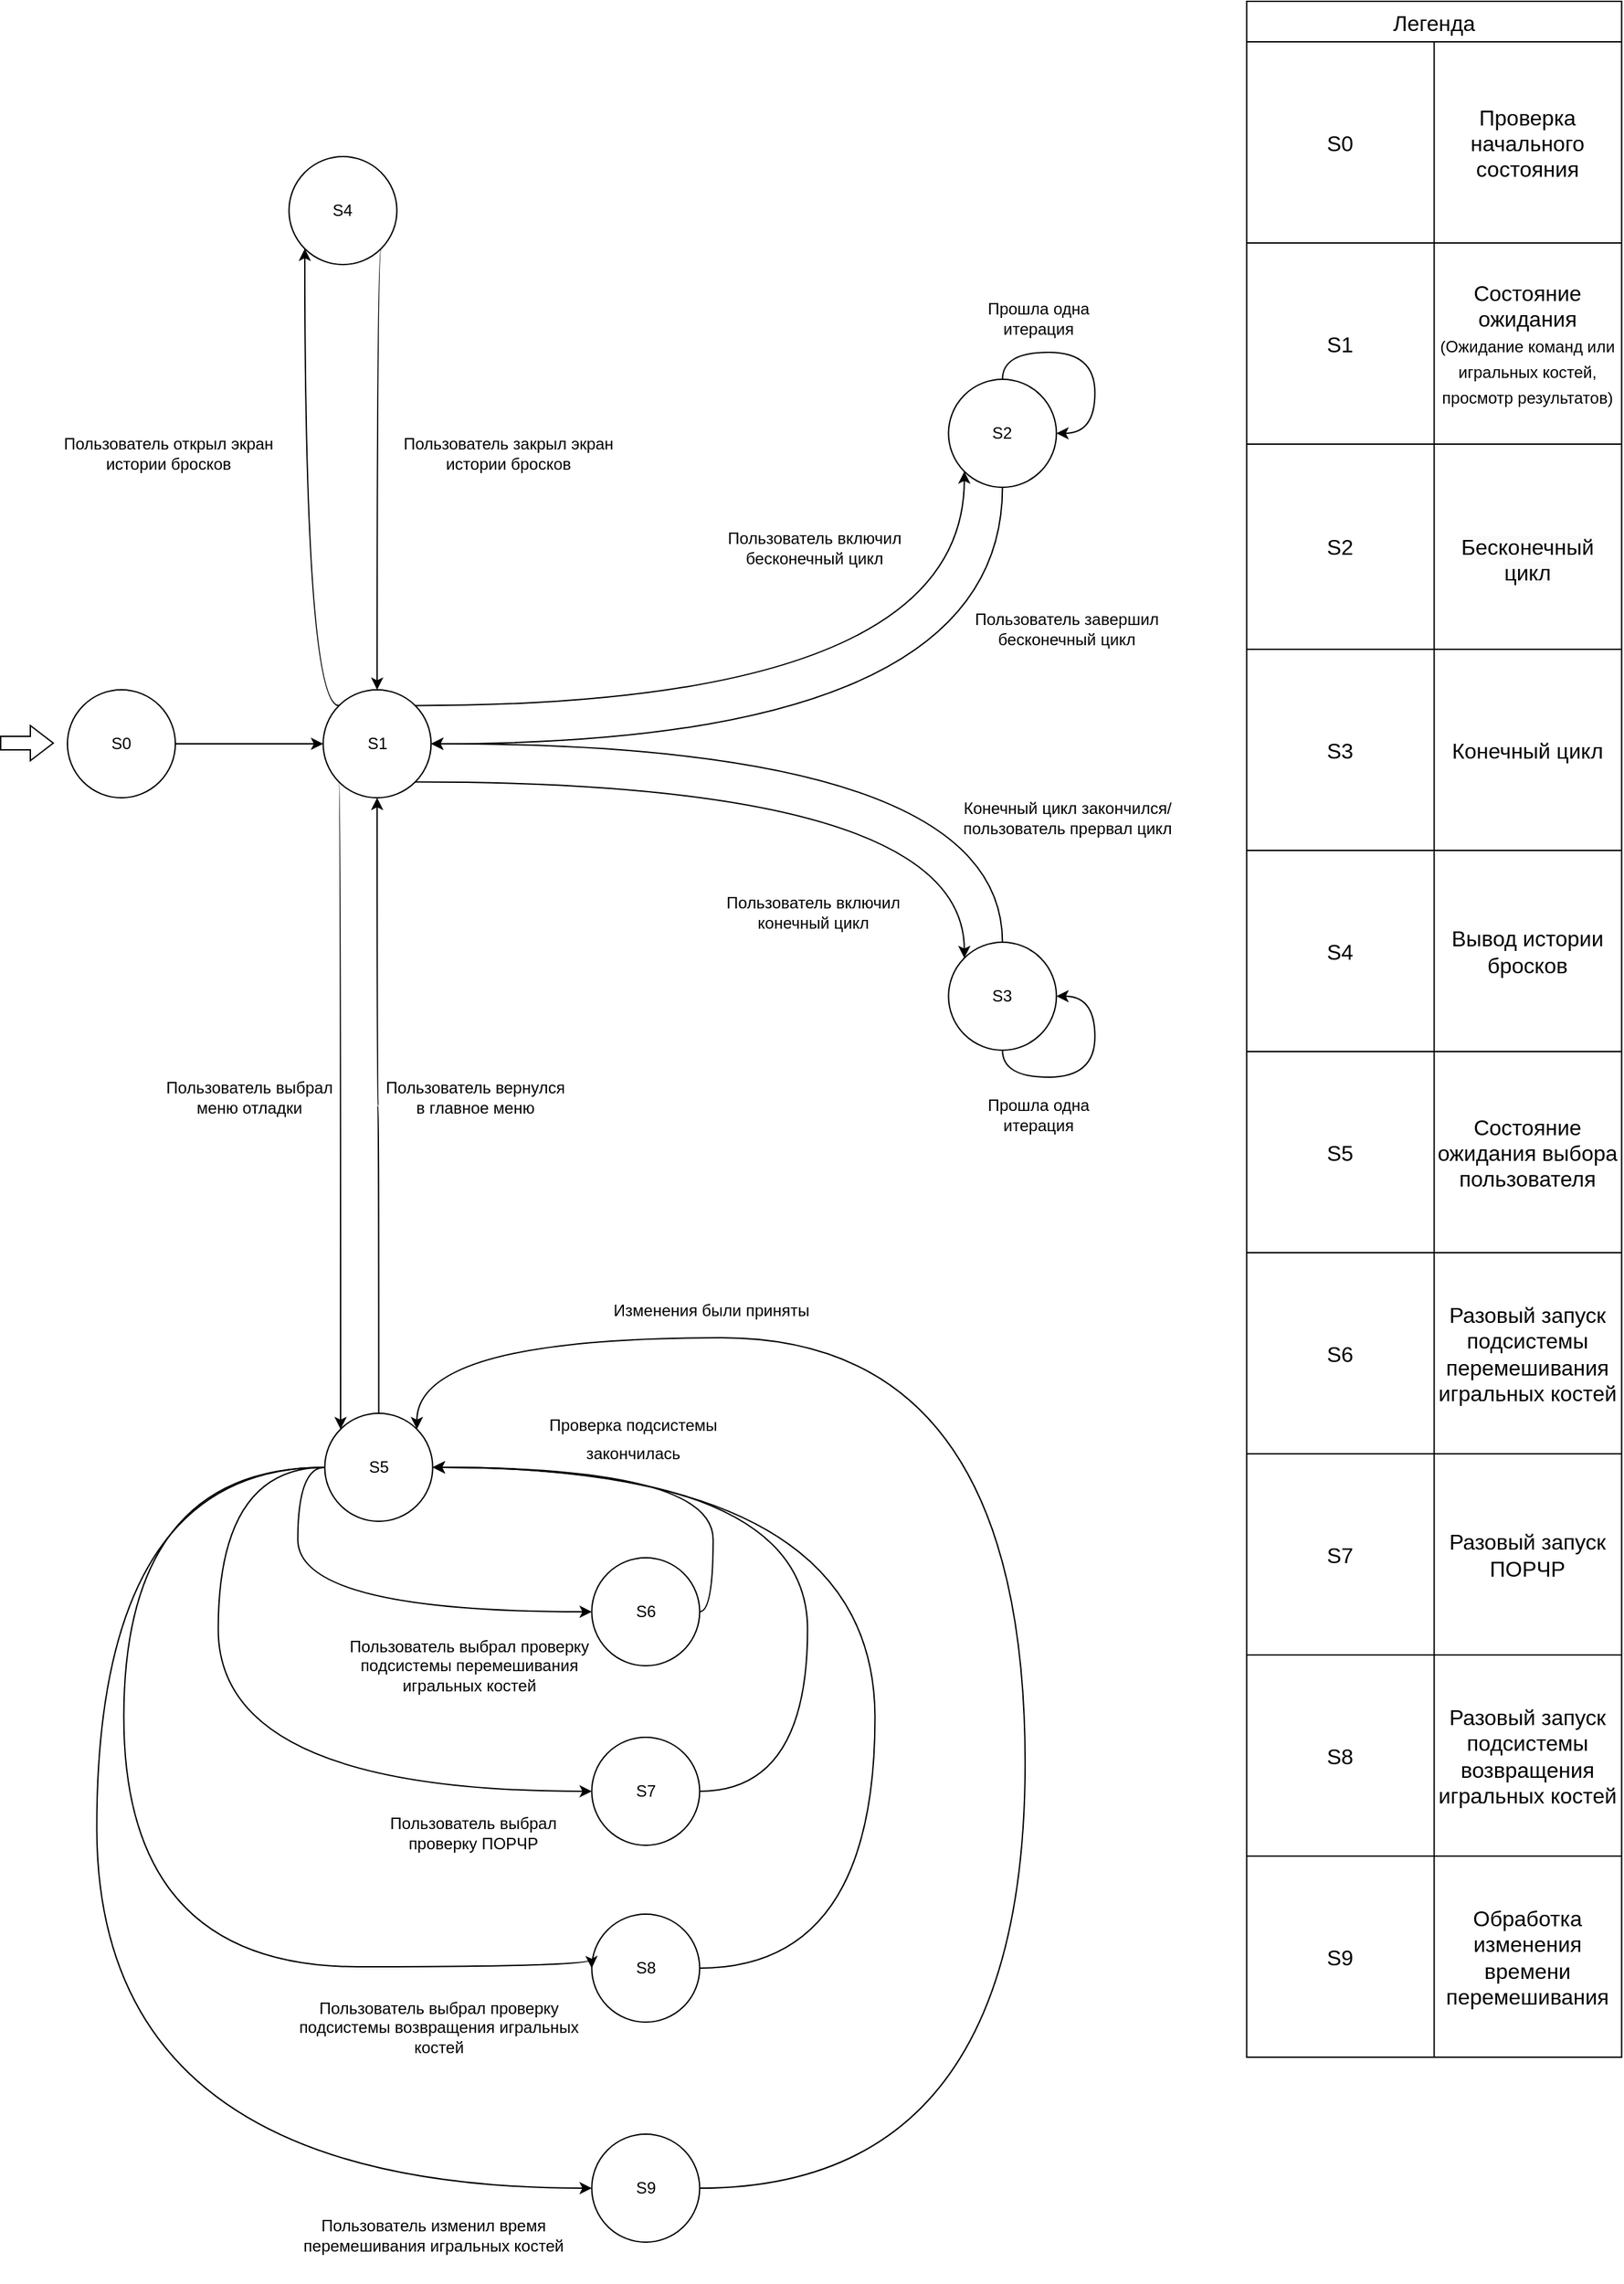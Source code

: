 <mxfile version="20.8.20" type="google" pages="5"><diagram id="SxLW_ibc796MyF0Dlx_d" name="Состояния, задаваемые пользователем"><mxGraphModel grid="1" page="1" gridSize="10" guides="1" tooltips="1" connect="1" arrows="1" fold="1" pageScale="1" pageWidth="827" pageHeight="1169" math="0" shadow="0"><root><mxCell id="0"/><mxCell id="1" parent="0"/><mxCell id="oOBb_8dmqiOSgLQ4M3or-5" value="" style="shape=flexArrow;endArrow=classic;html=1;rounded=0;endWidth=15;endSize=5.33;" edge="1" parent="1"><mxGeometry width="50" height="50" relative="1" as="geometry"><mxPoint x="-3880.0" y="909.5" as="sourcePoint"/><mxPoint x="-3840.0" y="909.5" as="targetPoint"/></mxGeometry></mxCell><mxCell id="PkSbvm4W_1OBwNXdX-vF-12" style="edgeStyle=orthogonalEdgeStyle;curved=1;rounded=0;orthogonalLoop=1;jettySize=auto;html=1;exitX=0.5;exitY=0;exitDx=0;exitDy=0;entryX=0.5;entryY=0;entryDx=0;entryDy=0;" edge="1" parent="1" source="oOBb_8dmqiOSgLQ4M3or-7" target="nWlGQpSY7R42G6sBZ1PZ-11"><mxGeometry relative="1" as="geometry"/></mxCell><mxCell id="oOBb_8dmqiOSgLQ4M3or-7" value="S3" style="ellipse;whiteSpace=wrap;html=1;fontFamily=Helvetica;fontSize=12;align=center;" vertex="1" parent="1"><mxGeometry x="-3176.79" y="1057" width="80" height="80" as="geometry"/></mxCell><mxCell id="oOBb_8dmqiOSgLQ4M3or-15" value="Пользователь завершил бесконечный цикл" style="text;html=1;strokeColor=none;fillColor=none;align=center;verticalAlign=middle;whiteSpace=wrap;rounded=0;" vertex="1" parent="1"><mxGeometry x="-3176.79" y="790" width="176" height="70" as="geometry"/></mxCell><mxCell id="oOBb_8dmqiOSgLQ4M3or-22" value="Пользователь включил конечный цикл" style="text;html=1;strokeColor=none;fillColor=none;align=center;verticalAlign=middle;whiteSpace=wrap;rounded=0;" vertex="1" parent="1"><mxGeometry x="-3351.93" y="1000" width="150" height="70" as="geometry"/></mxCell><mxCell id="lSN1NlGY8l-TZBoZ_24R-44" style="edgeStyle=orthogonalEdgeStyle;curved=1;rounded=0;orthogonalLoop=1;jettySize=auto;html=1;exitX=1;exitY=0.5;exitDx=0;exitDy=0;entryX=1;entryY=0.5;entryDx=0;entryDy=0;" edge="1" parent="1" source="oOBb_8dmqiOSgLQ4M3or-23" target="nWlGQpSY7R42G6sBZ1PZ-26"><mxGeometry relative="1" as="geometry"><Array as="points"><mxPoint x="-3351.28" y="1553"/><mxPoint x="-3351.28" y="1446"/></Array></mxGeometry></mxCell><mxCell id="oOBb_8dmqiOSgLQ4M3or-23" value="S6" style="ellipse;whiteSpace=wrap;html=1;fontFamily=Helvetica;fontSize=12;fontColor=default;align=center;strokeColor=default;fillColor=default;" vertex="1" parent="1"><mxGeometry x="-3441.28" y="1513" width="80" height="80" as="geometry"/></mxCell><mxCell id="lSN1NlGY8l-TZBoZ_24R-45" style="edgeStyle=orthogonalEdgeStyle;curved=1;rounded=0;orthogonalLoop=1;jettySize=auto;html=1;exitX=1;exitY=0.5;exitDx=0;exitDy=0;entryX=1;entryY=0.5;entryDx=0;entryDy=0;" edge="1" parent="1" source="oOBb_8dmqiOSgLQ4M3or-24" target="nWlGQpSY7R42G6sBZ1PZ-26"><mxGeometry relative="1" as="geometry"><Array as="points"><mxPoint x="-3281.28" y="1686"/><mxPoint x="-3281.28" y="1446"/></Array></mxGeometry></mxCell><mxCell id="oOBb_8dmqiOSgLQ4M3or-24" value="S7" style="ellipse;whiteSpace=wrap;html=1;fontFamily=Helvetica;fontSize=12;fontColor=default;align=center;strokeColor=default;fillColor=default;" vertex="1" parent="1"><mxGeometry x="-3441.28" y="1646" width="80" height="80" as="geometry"/></mxCell><mxCell id="lSN1NlGY8l-TZBoZ_24R-41" style="edgeStyle=orthogonalEdgeStyle;curved=1;rounded=0;orthogonalLoop=1;jettySize=auto;html=1;exitX=1;exitY=0.5;exitDx=0;exitDy=0;entryX=1;entryY=0.5;entryDx=0;entryDy=0;" edge="1" parent="1" source="oOBb_8dmqiOSgLQ4M3or-25" target="nWlGQpSY7R42G6sBZ1PZ-26"><mxGeometry relative="1" as="geometry"><Array as="points"><mxPoint x="-3231.28" y="1817"/><mxPoint x="-3231.28" y="1446"/></Array></mxGeometry></mxCell><mxCell id="oOBb_8dmqiOSgLQ4M3or-25" value="S8" style="ellipse;whiteSpace=wrap;html=1;fontFamily=Helvetica;fontSize=12;fontColor=default;align=center;strokeColor=default;fillColor=default;" vertex="1" parent="1"><mxGeometry x="-3441.28" y="1777" width="80" height="80" as="geometry"/></mxCell><mxCell id="oOBb_8dmqiOSgLQ4M3or-29" value="Пользователь выбрал меню отладки" style="text;html=1;strokeColor=none;fillColor=none;align=center;verticalAlign=middle;whiteSpace=wrap;rounded=0;" vertex="1" parent="1"><mxGeometry x="-3758.7" y="1137" width="127.93" height="70" as="geometry"/></mxCell><mxCell id="oOBb_8dmqiOSgLQ4M3or-31" value="Пользователь выбрал проверку подсистемы перемешивания игральных костей" style="text;html=1;strokeColor=none;fillColor=none;align=center;verticalAlign=middle;whiteSpace=wrap;rounded=0;" vertex="1" parent="1"><mxGeometry x="-3626.14" y="1558" width="187.93" height="70" as="geometry"/></mxCell><mxCell id="oOBb_8dmqiOSgLQ4M3or-32" value="Пользователь выбрал проверку ПОРЧР" style="text;html=1;strokeColor=none;fillColor=none;align=center;verticalAlign=middle;whiteSpace=wrap;rounded=0;" vertex="1" parent="1"><mxGeometry x="-3611.28" y="1692" width="163.93" height="50" as="geometry"/></mxCell><mxCell id="oOBb_8dmqiOSgLQ4M3or-33" value="Пользователь выбрал проверку подсистемы возвращения игральных костей" style="text;html=1;strokeColor=none;fillColor=none;align=center;verticalAlign=middle;whiteSpace=wrap;rounded=0;" vertex="1" parent="1"><mxGeometry x="-3662.28" y="1826" width="214.93" height="70" as="geometry"/></mxCell><mxCell id="oOBb_8dmqiOSgLQ4M3or-64" value="Пользователь включил бесконечный цикл" style="text;html=1;strokeColor=none;fillColor=none;align=center;verticalAlign=middle;whiteSpace=wrap;rounded=0;" vertex="1" parent="1"><mxGeometry x="-3349.93" y="730" width="148" height="70" as="geometry"/></mxCell><mxCell id="aO2qUowWg83GVEnMFq4v-62" value="&lt;font style=&quot;font-size: 12px;&quot;&gt;Проверка подсистемы закончилась&lt;/font&gt;" style="text;html=1;strokeColor=none;fillColor=none;align=center;verticalAlign=middle;whiteSpace=wrap;rounded=0;fontSize=17;" vertex="1" parent="1"><mxGeometry x="-3490" y="1399" width="158.86" height="50" as="geometry"/></mxCell><mxCell id="aO2qUowWg83GVEnMFq4v-42" value="Легенда" style="shape=table;startSize=30;container=1;collapsible=0;childLayout=tableLayout;strokeColor=default;fontSize=16;" vertex="1" parent="1"><mxGeometry x="-2955.75" y="360" width="278" height="1523" as="geometry"/></mxCell><mxCell id="WWm61j5dtrD3WmKZRbhU-3" style="shape=tableRow;horizontal=0;startSize=0;swimlaneHead=0;swimlaneBody=0;strokeColor=inherit;top=0;left=0;bottom=0;right=0;collapsible=0;dropTarget=0;fillColor=none;points=[[0,0.5],[1,0.5]];portConstraint=eastwest;fontSize=16;" vertex="1" parent="aO2qUowWg83GVEnMFq4v-42"><mxGeometry y="30" width="278" height="149" as="geometry"/></mxCell><mxCell id="WWm61j5dtrD3WmKZRbhU-4" value="S0" style="shape=partialRectangle;html=1;whiteSpace=wrap;connectable=0;strokeColor=inherit;overflow=hidden;fillColor=none;top=0;left=0;bottom=0;right=0;pointerEvents=1;fontSize=16;" vertex="1" parent="WWm61j5dtrD3WmKZRbhU-3"><mxGeometry width="139" height="149" as="geometry"><mxRectangle width="139" height="149" as="alternateBounds"/></mxGeometry></mxCell><mxCell id="WWm61j5dtrD3WmKZRbhU-5" value="Проверка начального состояния" style="shape=partialRectangle;html=1;whiteSpace=wrap;connectable=0;strokeColor=inherit;overflow=hidden;fillColor=none;top=0;left=0;bottom=0;right=0;pointerEvents=1;fontSize=16;" vertex="1" parent="WWm61j5dtrD3WmKZRbhU-3"><mxGeometry x="139" width="139" height="149" as="geometry"><mxRectangle width="139" height="149" as="alternateBounds"/></mxGeometry></mxCell><mxCell id="aO2qUowWg83GVEnMFq4v-43" value="" style="shape=tableRow;horizontal=0;startSize=0;swimlaneHead=0;swimlaneBody=0;strokeColor=inherit;top=0;left=0;bottom=0;right=0;collapsible=0;dropTarget=0;fillColor=none;points=[[0,0.5],[1,0.5]];portConstraint=eastwest;fontSize=16;" vertex="1" parent="aO2qUowWg83GVEnMFq4v-42"><mxGeometry y="179" width="278" height="149" as="geometry"/></mxCell><mxCell id="aO2qUowWg83GVEnMFq4v-44" value="S1" style="shape=partialRectangle;html=1;whiteSpace=wrap;connectable=0;strokeColor=inherit;overflow=hidden;fillColor=none;top=0;left=0;bottom=0;right=0;pointerEvents=1;fontSize=16;" vertex="1" parent="aO2qUowWg83GVEnMFq4v-43"><mxGeometry width="139" height="149" as="geometry"><mxRectangle width="139" height="149" as="alternateBounds"/></mxGeometry></mxCell><mxCell id="aO2qUowWg83GVEnMFq4v-45" value="Состояние ожидания&lt;br style=&quot;border-color: var(--border-color); font-size: 12px;&quot;&gt;&lt;span style=&quot;font-size: 12px;&quot;&gt;(Ожидание команд или игральных костей, просмотр результатов)&lt;/span&gt;" style="shape=partialRectangle;html=1;whiteSpace=wrap;connectable=0;strokeColor=inherit;overflow=hidden;fillColor=none;top=0;left=0;bottom=0;right=0;pointerEvents=1;fontSize=16;" vertex="1" parent="aO2qUowWg83GVEnMFq4v-43"><mxGeometry x="139" width="139" height="149" as="geometry"><mxRectangle width="139" height="149" as="alternateBounds"/></mxGeometry></mxCell><mxCell id="aO2qUowWg83GVEnMFq4v-46" value="" style="shape=tableRow;horizontal=0;startSize=0;swimlaneHead=0;swimlaneBody=0;strokeColor=inherit;top=0;left=0;bottom=0;right=0;collapsible=0;dropTarget=0;fillColor=none;points=[[0,0.5],[1,0.5]];portConstraint=eastwest;fontSize=16;" vertex="1" parent="aO2qUowWg83GVEnMFq4v-42"><mxGeometry y="328" width="278" height="152" as="geometry"/></mxCell><mxCell id="aO2qUowWg83GVEnMFq4v-47" value="S2" style="shape=partialRectangle;html=1;whiteSpace=wrap;connectable=0;strokeColor=inherit;overflow=hidden;fillColor=none;top=0;left=0;bottom=0;right=0;pointerEvents=1;fontSize=16;" vertex="1" parent="aO2qUowWg83GVEnMFq4v-46"><mxGeometry width="139" height="152" as="geometry"><mxRectangle width="139" height="152" as="alternateBounds"/></mxGeometry></mxCell><mxCell id="aO2qUowWg83GVEnMFq4v-48" value="&lt;font style=&quot;font-size: 16px;&quot;&gt;&lt;br&gt;&lt;span style=&quot;color: rgb(0, 0, 0); font-family: Helvetica; font-style: normal; font-variant-ligatures: normal; font-variant-caps: normal; font-weight: 400; letter-spacing: normal; orphans: 2; text-align: center; text-indent: 0px; text-transform: none; widows: 2; word-spacing: 0px; -webkit-text-stroke-width: 0px; background-color: rgb(251, 251, 251); text-decoration-thickness: initial; text-decoration-style: initial; text-decoration-color: initial; float: none; display: inline !important;&quot;&gt;Бесконечный цикл&lt;/span&gt;&lt;br&gt;&lt;/font&gt;" style="shape=partialRectangle;html=1;whiteSpace=wrap;connectable=0;strokeColor=inherit;overflow=hidden;fillColor=none;top=0;left=0;bottom=0;right=0;pointerEvents=1;fontSize=16;" vertex="1" parent="aO2qUowWg83GVEnMFq4v-46"><mxGeometry x="139" width="139" height="152" as="geometry"><mxRectangle width="139" height="152" as="alternateBounds"/></mxGeometry></mxCell><mxCell id="aO2qUowWg83GVEnMFq4v-49" value="" style="shape=tableRow;horizontal=0;startSize=0;swimlaneHead=0;swimlaneBody=0;strokeColor=inherit;top=0;left=0;bottom=0;right=0;collapsible=0;dropTarget=0;fillColor=none;points=[[0,0.5],[1,0.5]];portConstraint=eastwest;fontSize=16;" vertex="1" parent="aO2qUowWg83GVEnMFq4v-42"><mxGeometry y="480" width="278" height="149" as="geometry"/></mxCell><mxCell id="aO2qUowWg83GVEnMFq4v-50" value="S3" style="shape=partialRectangle;html=1;whiteSpace=wrap;connectable=0;strokeColor=inherit;overflow=hidden;fillColor=none;top=0;left=0;bottom=0;right=0;pointerEvents=1;fontSize=16;" vertex="1" parent="aO2qUowWg83GVEnMFq4v-49"><mxGeometry width="139" height="149" as="geometry"><mxRectangle width="139" height="149" as="alternateBounds"/></mxGeometry></mxCell><mxCell id="aO2qUowWg83GVEnMFq4v-51" value="Конечный цикл" style="shape=partialRectangle;html=1;whiteSpace=wrap;connectable=0;strokeColor=inherit;overflow=hidden;fillColor=none;top=0;left=0;bottom=0;right=0;pointerEvents=1;fontSize=16;" vertex="1" parent="aO2qUowWg83GVEnMFq4v-49"><mxGeometry x="139" width="139" height="149" as="geometry"><mxRectangle width="139" height="149" as="alternateBounds"/></mxGeometry></mxCell><mxCell id="lSN1NlGY8l-TZBoZ_24R-21" style="shape=tableRow;horizontal=0;startSize=0;swimlaneHead=0;swimlaneBody=0;strokeColor=inherit;top=0;left=0;bottom=0;right=0;collapsible=0;dropTarget=0;fillColor=none;points=[[0,0.5],[1,0.5]];portConstraint=eastwest;fontSize=16;" vertex="1" parent="aO2qUowWg83GVEnMFq4v-42"><mxGeometry y="629" width="278" height="149" as="geometry"/></mxCell><mxCell id="lSN1NlGY8l-TZBoZ_24R-22" value="S4" style="shape=partialRectangle;html=1;whiteSpace=wrap;connectable=0;strokeColor=inherit;overflow=hidden;fillColor=none;top=0;left=0;bottom=0;right=0;pointerEvents=1;fontSize=16;" vertex="1" parent="lSN1NlGY8l-TZBoZ_24R-21"><mxGeometry width="139" height="149" as="geometry"><mxRectangle width="139" height="149" as="alternateBounds"/></mxGeometry></mxCell><mxCell id="lSN1NlGY8l-TZBoZ_24R-23" value="Вывод истории бросков" style="shape=partialRectangle;html=1;whiteSpace=wrap;connectable=0;strokeColor=inherit;overflow=hidden;fillColor=none;top=0;left=0;bottom=0;right=0;pointerEvents=1;fontSize=16;" vertex="1" parent="lSN1NlGY8l-TZBoZ_24R-21"><mxGeometry x="139" width="139" height="149" as="geometry"><mxRectangle width="139" height="149" as="alternateBounds"/></mxGeometry></mxCell><mxCell id="lSN1NlGY8l-TZBoZ_24R-27" style="shape=tableRow;horizontal=0;startSize=0;swimlaneHead=0;swimlaneBody=0;strokeColor=inherit;top=0;left=0;bottom=0;right=0;collapsible=0;dropTarget=0;fillColor=none;points=[[0,0.5],[1,0.5]];portConstraint=eastwest;fontSize=16;" vertex="1" parent="aO2qUowWg83GVEnMFq4v-42"><mxGeometry y="778" width="278" height="149" as="geometry"/></mxCell><mxCell id="lSN1NlGY8l-TZBoZ_24R-28" value="S5" style="shape=partialRectangle;html=1;whiteSpace=wrap;connectable=0;strokeColor=inherit;overflow=hidden;fillColor=none;top=0;left=0;bottom=0;right=0;pointerEvents=1;fontSize=16;" vertex="1" parent="lSN1NlGY8l-TZBoZ_24R-27"><mxGeometry width="139" height="149" as="geometry"><mxRectangle width="139" height="149" as="alternateBounds"/></mxGeometry></mxCell><mxCell id="lSN1NlGY8l-TZBoZ_24R-29" value="Состояние ожидания выбора пользователя" style="shape=partialRectangle;html=1;whiteSpace=wrap;connectable=0;strokeColor=inherit;overflow=hidden;fillColor=none;top=0;left=0;bottom=0;right=0;pointerEvents=1;fontSize=16;" vertex="1" parent="lSN1NlGY8l-TZBoZ_24R-27"><mxGeometry x="139" width="139" height="149" as="geometry"><mxRectangle width="139" height="149" as="alternateBounds"/></mxGeometry></mxCell><mxCell id="lSN1NlGY8l-TZBoZ_24R-30" style="shape=tableRow;horizontal=0;startSize=0;swimlaneHead=0;swimlaneBody=0;strokeColor=inherit;top=0;left=0;bottom=0;right=0;collapsible=0;dropTarget=0;fillColor=none;points=[[0,0.5],[1,0.5]];portConstraint=eastwest;fontSize=16;" vertex="1" parent="aO2qUowWg83GVEnMFq4v-42"><mxGeometry y="927" width="278" height="149" as="geometry"/></mxCell><mxCell id="lSN1NlGY8l-TZBoZ_24R-31" value="S6" style="shape=partialRectangle;html=1;whiteSpace=wrap;connectable=0;strokeColor=inherit;overflow=hidden;fillColor=none;top=0;left=0;bottom=0;right=0;pointerEvents=1;fontSize=16;" vertex="1" parent="lSN1NlGY8l-TZBoZ_24R-30"><mxGeometry width="139" height="149" as="geometry"><mxRectangle width="139" height="149" as="alternateBounds"/></mxGeometry></mxCell><mxCell id="lSN1NlGY8l-TZBoZ_24R-32" value="Разовый запуск подсистемы перемешивания игральных костей" style="shape=partialRectangle;html=1;whiteSpace=wrap;connectable=0;strokeColor=inherit;overflow=hidden;fillColor=none;top=0;left=0;bottom=0;right=0;pointerEvents=1;fontSize=16;" vertex="1" parent="lSN1NlGY8l-TZBoZ_24R-30"><mxGeometry x="139" width="139" height="149" as="geometry"><mxRectangle width="139" height="149" as="alternateBounds"/></mxGeometry></mxCell><mxCell id="lSN1NlGY8l-TZBoZ_24R-33" style="shape=tableRow;horizontal=0;startSize=0;swimlaneHead=0;swimlaneBody=0;strokeColor=inherit;top=0;left=0;bottom=0;right=0;collapsible=0;dropTarget=0;fillColor=none;points=[[0,0.5],[1,0.5]];portConstraint=eastwest;fontSize=16;" vertex="1" parent="aO2qUowWg83GVEnMFq4v-42"><mxGeometry y="1076" width="278" height="149" as="geometry"/></mxCell><mxCell id="lSN1NlGY8l-TZBoZ_24R-34" value="S7" style="shape=partialRectangle;html=1;whiteSpace=wrap;connectable=0;strokeColor=inherit;overflow=hidden;fillColor=none;top=0;left=0;bottom=0;right=0;pointerEvents=1;fontSize=16;" vertex="1" parent="lSN1NlGY8l-TZBoZ_24R-33"><mxGeometry width="139" height="149" as="geometry"><mxRectangle width="139" height="149" as="alternateBounds"/></mxGeometry></mxCell><mxCell id="lSN1NlGY8l-TZBoZ_24R-35" value="Разовый запуск ПОРЧР" style="shape=partialRectangle;html=1;whiteSpace=wrap;connectable=0;strokeColor=inherit;overflow=hidden;fillColor=none;top=0;left=0;bottom=0;right=0;pointerEvents=1;fontSize=16;" vertex="1" parent="lSN1NlGY8l-TZBoZ_24R-33"><mxGeometry x="139" width="139" height="149" as="geometry"><mxRectangle width="139" height="149" as="alternateBounds"/></mxGeometry></mxCell><mxCell id="lSN1NlGY8l-TZBoZ_24R-36" style="shape=tableRow;horizontal=0;startSize=0;swimlaneHead=0;swimlaneBody=0;strokeColor=inherit;top=0;left=0;bottom=0;right=0;collapsible=0;dropTarget=0;fillColor=none;points=[[0,0.5],[1,0.5]];portConstraint=eastwest;fontSize=16;" vertex="1" parent="aO2qUowWg83GVEnMFq4v-42"><mxGeometry y="1225" width="278" height="149" as="geometry"/></mxCell><mxCell id="lSN1NlGY8l-TZBoZ_24R-37" value="S8" style="shape=partialRectangle;html=1;whiteSpace=wrap;connectable=0;strokeColor=inherit;overflow=hidden;fillColor=none;top=0;left=0;bottom=0;right=0;pointerEvents=1;fontSize=16;" vertex="1" parent="lSN1NlGY8l-TZBoZ_24R-36"><mxGeometry width="139" height="149" as="geometry"><mxRectangle width="139" height="149" as="alternateBounds"/></mxGeometry></mxCell><mxCell id="lSN1NlGY8l-TZBoZ_24R-38" value="Разовый запуск подсистемы возвращения игральных костей" style="shape=partialRectangle;html=1;whiteSpace=wrap;connectable=0;strokeColor=inherit;overflow=hidden;fillColor=none;top=0;left=0;bottom=0;right=0;pointerEvents=1;fontSize=16;" vertex="1" parent="lSN1NlGY8l-TZBoZ_24R-36"><mxGeometry x="139" width="139" height="149" as="geometry"><mxRectangle width="139" height="149" as="alternateBounds"/></mxGeometry></mxCell><mxCell id="PkSbvm4W_1OBwNXdX-vF-24" style="shape=tableRow;horizontal=0;startSize=0;swimlaneHead=0;swimlaneBody=0;strokeColor=inherit;top=0;left=0;bottom=0;right=0;collapsible=0;dropTarget=0;fillColor=none;points=[[0,0.5],[1,0.5]];portConstraint=eastwest;fontSize=16;" vertex="1" parent="aO2qUowWg83GVEnMFq4v-42"><mxGeometry y="1374" width="278" height="149" as="geometry"/></mxCell><mxCell id="PkSbvm4W_1OBwNXdX-vF-25" value="S9" style="shape=partialRectangle;html=1;whiteSpace=wrap;connectable=0;strokeColor=inherit;overflow=hidden;fillColor=none;top=0;left=0;bottom=0;right=0;pointerEvents=1;fontSize=16;" vertex="1" parent="PkSbvm4W_1OBwNXdX-vF-24"><mxGeometry width="139" height="149" as="geometry"><mxRectangle width="139" height="149" as="alternateBounds"/></mxGeometry></mxCell><mxCell id="PkSbvm4W_1OBwNXdX-vF-26" value="Обработка изменения времени перемешивания" style="shape=partialRectangle;html=1;whiteSpace=wrap;connectable=0;strokeColor=inherit;overflow=hidden;fillColor=none;top=0;left=0;bottom=0;right=0;pointerEvents=1;fontSize=16;" vertex="1" parent="PkSbvm4W_1OBwNXdX-vF-24"><mxGeometry x="139" width="139" height="149" as="geometry"><mxRectangle width="139" height="149" as="alternateBounds"/></mxGeometry></mxCell><mxCell id="aO2qUowWg83GVEnMFq4v-74" value="Пользователь вернулся в главное меню" style="text;html=1;strokeColor=none;fillColor=none;align=center;verticalAlign=middle;whiteSpace=wrap;rounded=0;" vertex="1" parent="1"><mxGeometry x="-3595.3" y="1137" width="135.14" height="70" as="geometry"/></mxCell><mxCell id="PkSbvm4W_1OBwNXdX-vF-7" style="edgeStyle=orthogonalEdgeStyle;curved=1;rounded=0;orthogonalLoop=1;jettySize=auto;html=1;exitX=0.5;exitY=1;exitDx=0;exitDy=0;entryX=0.5;entryY=0;entryDx=0;entryDy=0;" edge="1" parent="1" source="nWlGQpSY7R42G6sBZ1PZ-8" target="nWlGQpSY7R42G6sBZ1PZ-11"><mxGeometry relative="1" as="geometry"/></mxCell><mxCell id="nWlGQpSY7R42G6sBZ1PZ-8" value="S2" style="ellipse;whiteSpace=wrap;html=1;aspect=fixed;strokeColor=default;fontFamily=Helvetica;fontSize=12;fontColor=default;fillColor=default;" vertex="1" parent="1"><mxGeometry x="-3176.79" y="640" width="80" height="80" as="geometry"/></mxCell><mxCell id="vGqMaMRkrSOb8bEQ93MD-8" style="edgeStyle=orthogonalEdgeStyle;curved=1;rounded=0;orthogonalLoop=1;jettySize=auto;html=1;exitX=1;exitY=1;exitDx=0;exitDy=0;entryX=0;entryY=0;entryDx=0;entryDy=0;" edge="1" parent="1" source="nWlGQpSY7R42G6sBZ1PZ-11" target="nWlGQpSY7R42G6sBZ1PZ-26"><mxGeometry relative="1" as="geometry"><Array as="points"><mxPoint x="-3627.25" y="938"/></Array></mxGeometry></mxCell><mxCell id="PkSbvm4W_1OBwNXdX-vF-8" style="edgeStyle=orthogonalEdgeStyle;curved=1;rounded=0;orthogonalLoop=1;jettySize=auto;html=1;exitX=0;exitY=0;exitDx=0;exitDy=0;entryX=0;entryY=1;entryDx=0;entryDy=0;" edge="1" parent="1" source="nWlGQpSY7R42G6sBZ1PZ-11" target="nWlGQpSY7R42G6sBZ1PZ-8"><mxGeometry relative="1" as="geometry"/></mxCell><mxCell id="PkSbvm4W_1OBwNXdX-vF-13" style="edgeStyle=orthogonalEdgeStyle;curved=1;rounded=0;orthogonalLoop=1;jettySize=auto;html=1;exitX=1;exitY=0;exitDx=0;exitDy=0;entryX=0;entryY=0;entryDx=0;entryDy=0;" edge="1" parent="1" source="nWlGQpSY7R42G6sBZ1PZ-11" target="oOBb_8dmqiOSgLQ4M3or-7"><mxGeometry relative="1" as="geometry"/></mxCell><mxCell id="PkSbvm4W_1OBwNXdX-vF-23" style="edgeStyle=orthogonalEdgeStyle;curved=1;rounded=0;orthogonalLoop=1;jettySize=auto;html=1;exitX=0;exitY=1;exitDx=0;exitDy=0;entryX=1;entryY=1;entryDx=0;entryDy=0;" edge="1" parent="1" source="nWlGQpSY7R42G6sBZ1PZ-11" target="ODuWMNEfwRnQkivS-nWw-9"><mxGeometry relative="1" as="geometry"><Array as="points"><mxPoint x="-3654.25" y="882"/></Array></mxGeometry></mxCell><mxCell id="nWlGQpSY7R42G6sBZ1PZ-11" value="S1" style="ellipse;whiteSpace=wrap;html=1;aspect=fixed;strokeColor=default;fontFamily=Helvetica;fontSize=12;fontColor=default;fillColor=default;direction=south;" vertex="1" parent="1"><mxGeometry x="-3640.4" y="870" width="80" height="80" as="geometry"/></mxCell><mxCell id="nWlGQpSY7R42G6sBZ1PZ-33" style="edgeStyle=orthogonalEdgeStyle;curved=1;rounded=0;orthogonalLoop=1;jettySize=auto;html=1;exitX=0;exitY=0.5;exitDx=0;exitDy=0;fontFamily=Helvetica;fontSize=12;fontColor=default;elbow=vertical;entryX=0;entryY=0.5;entryDx=0;entryDy=0;" edge="1" parent="1" source="nWlGQpSY7R42G6sBZ1PZ-26" target="oOBb_8dmqiOSgLQ4M3or-24"><mxGeometry relative="1" as="geometry"><mxPoint x="-3678.21" y="1646" as="targetPoint"/><Array as="points"><mxPoint x="-3718.21" y="1446"/><mxPoint x="-3718.21" y="1686"/></Array></mxGeometry></mxCell><mxCell id="nWlGQpSY7R42G6sBZ1PZ-34" style="edgeStyle=orthogonalEdgeStyle;curved=1;rounded=0;orthogonalLoop=1;jettySize=auto;html=1;exitX=0;exitY=0.5;exitDx=0;exitDy=0;entryX=0;entryY=0.5;entryDx=0;entryDy=0;fontFamily=Helvetica;fontSize=12;fontColor=default;elbow=vertical;" edge="1" parent="1" source="nWlGQpSY7R42G6sBZ1PZ-26" target="oOBb_8dmqiOSgLQ4M3or-25"><mxGeometry relative="1" as="geometry"><Array as="points"><mxPoint x="-3788.21" y="1446"/><mxPoint x="-3788.21" y="1816"/></Array></mxGeometry></mxCell><mxCell id="lSN1NlGY8l-TZBoZ_24R-43" style="edgeStyle=orthogonalEdgeStyle;curved=1;rounded=0;orthogonalLoop=1;jettySize=auto;html=1;exitX=0;exitY=0.5;exitDx=0;exitDy=0;entryX=0;entryY=0.5;entryDx=0;entryDy=0;" edge="1" parent="1" source="nWlGQpSY7R42G6sBZ1PZ-26" target="oOBb_8dmqiOSgLQ4M3or-23"><mxGeometry relative="1" as="geometry"><mxPoint x="-3461.28" y="1532" as="targetPoint"/></mxGeometry></mxCell><mxCell id="PkSbvm4W_1OBwNXdX-vF-17" style="edgeStyle=orthogonalEdgeStyle;curved=1;rounded=0;orthogonalLoop=1;jettySize=auto;html=1;exitX=0.5;exitY=0;exitDx=0;exitDy=0;entryX=1;entryY=0.5;entryDx=0;entryDy=0;" edge="1" parent="1" source="nWlGQpSY7R42G6sBZ1PZ-26" target="nWlGQpSY7R42G6sBZ1PZ-11"><mxGeometry relative="1" as="geometry"/></mxCell><mxCell id="PkSbvm4W_1OBwNXdX-vF-28" style="edgeStyle=orthogonalEdgeStyle;curved=1;rounded=0;orthogonalLoop=1;jettySize=auto;html=1;exitX=0;exitY=0.5;exitDx=0;exitDy=0;entryX=0;entryY=0.5;entryDx=0;entryDy=0;" edge="1" parent="1" source="nWlGQpSY7R42G6sBZ1PZ-26" target="PkSbvm4W_1OBwNXdX-vF-27"><mxGeometry relative="1" as="geometry"><Array as="points"><mxPoint x="-3808.25" y="1446"/><mxPoint x="-3808.25" y="1980"/></Array></mxGeometry></mxCell><mxCell id="nWlGQpSY7R42G6sBZ1PZ-26" value="S5" style="ellipse;whiteSpace=wrap;html=1;aspect=fixed;strokeColor=default;fontFamily=Helvetica;fontSize=12;fontColor=default;fillColor=default;" vertex="1" parent="1"><mxGeometry x="-3639.21" y="1406" width="80" height="80" as="geometry"/></mxCell><mxCell id="PkSbvm4W_1OBwNXdX-vF-22" style="edgeStyle=orthogonalEdgeStyle;curved=1;rounded=0;orthogonalLoop=1;jettySize=auto;html=1;exitX=1;exitY=0;exitDx=0;exitDy=0;entryX=0;entryY=0.5;entryDx=0;entryDy=0;" edge="1" parent="1" source="ODuWMNEfwRnQkivS-nWw-9" target="nWlGQpSY7R42G6sBZ1PZ-11"><mxGeometry relative="1" as="geometry"><Array as="points"><mxPoint x="-3600.25" y="543"/></Array></mxGeometry></mxCell><mxCell id="ODuWMNEfwRnQkivS-nWw-9" value="S4" style="ellipse;whiteSpace=wrap;html=1;aspect=fixed;strokeColor=default;fontFamily=Helvetica;fontSize=12;fontColor=default;fillColor=default;direction=south;" vertex="1" parent="1"><mxGeometry x="-3665.75" y="475" width="80" height="80" as="geometry"/></mxCell><mxCell id="ODuWMNEfwRnQkivS-nWw-16" value="Прошла одна итерация" style="text;html=1;strokeColor=none;fillColor=none;align=center;verticalAlign=middle;whiteSpace=wrap;rounded=0;" vertex="1" parent="1"><mxGeometry x="-3159.75" y="1170" width="100" height="30" as="geometry"/></mxCell><mxCell id="ODuWMNEfwRnQkivS-nWw-18" value="Прошла одна итерация" style="text;html=1;strokeColor=none;fillColor=none;align=center;verticalAlign=middle;whiteSpace=wrap;rounded=0;" vertex="1" parent="1"><mxGeometry x="-3159.75" y="580" width="100" height="30" as="geometry"/></mxCell><mxCell id="ODuWMNEfwRnQkivS-nWw-28" value="Конечный цикл закончился/пользователь прервал цикл" style="text;html=1;strokeColor=none;fillColor=none;align=center;verticalAlign=middle;whiteSpace=wrap;rounded=0;" vertex="1" parent="1"><mxGeometry x="-3190.29" y="930" width="203" height="70" as="geometry"/></mxCell><mxCell id="lSN1NlGY8l-TZBoZ_24R-12" value="Пользователь закрыл экран истории бросков" style="text;html=1;strokeColor=none;fillColor=none;align=center;verticalAlign=middle;whiteSpace=wrap;rounded=0;" vertex="1" parent="1"><mxGeometry x="-3598.25" y="680" width="190" height="30" as="geometry"/></mxCell><mxCell id="lSN1NlGY8l-TZBoZ_24R-13" value="Пользователь открыл экран истории бросков" style="text;html=1;strokeColor=none;fillColor=none;align=center;verticalAlign=middle;whiteSpace=wrap;rounded=0;" vertex="1" parent="1"><mxGeometry x="-3850" y="680" width="190" height="30" as="geometry"/></mxCell><mxCell id="PkSbvm4W_1OBwNXdX-vF-10" style="edgeStyle=orthogonalEdgeStyle;curved=1;rounded=0;orthogonalLoop=1;jettySize=auto;html=1;exitX=0.5;exitY=0;exitDx=0;exitDy=0;entryX=1;entryY=0.5;entryDx=0;entryDy=0;" edge="1" parent="1" source="nWlGQpSY7R42G6sBZ1PZ-8" target="nWlGQpSY7R42G6sBZ1PZ-8"><mxGeometry relative="1" as="geometry"><Array as="points"><mxPoint x="-3137.25" y="620"/><mxPoint x="-3068.25" y="620"/><mxPoint x="-3068.25" y="680"/></Array></mxGeometry></mxCell><mxCell id="PkSbvm4W_1OBwNXdX-vF-14" style="edgeStyle=orthogonalEdgeStyle;curved=1;rounded=0;orthogonalLoop=1;jettySize=auto;html=1;exitX=0.5;exitY=1;exitDx=0;exitDy=0;entryX=1;entryY=0.5;entryDx=0;entryDy=0;" edge="1" parent="1" source="oOBb_8dmqiOSgLQ4M3or-7" target="oOBb_8dmqiOSgLQ4M3or-7"><mxGeometry relative="1" as="geometry"><Array as="points"><mxPoint x="-3137.25" y="1157"/><mxPoint x="-3068.25" y="1157"/><mxPoint x="-3068.25" y="1097"/></Array></mxGeometry></mxCell><mxCell id="4DYPbeMZY7yf5DMH5L_Z-4" style="edgeStyle=orthogonalEdgeStyle;curved=1;rounded=0;orthogonalLoop=1;jettySize=auto;html=1;exitX=1;exitY=0.5;exitDx=0;exitDy=0;entryX=1;entryY=0;entryDx=0;entryDy=0;" edge="1" parent="1" source="PkSbvm4W_1OBwNXdX-vF-27" target="nWlGQpSY7R42G6sBZ1PZ-26"><mxGeometry relative="1" as="geometry"><Array as="points"><mxPoint x="-3120" y="1980"/><mxPoint x="-3120" y="1350"/><mxPoint x="-3571" y="1350"/></Array></mxGeometry></mxCell><mxCell id="PkSbvm4W_1OBwNXdX-vF-27" value="S9" style="ellipse;whiteSpace=wrap;html=1;fontFamily=Helvetica;fontSize=12;fontColor=default;align=center;strokeColor=default;fillColor=default;" vertex="1" parent="1"><mxGeometry x="-3441.28" y="1940" width="80" height="80" as="geometry"/></mxCell><mxCell id="PkSbvm4W_1OBwNXdX-vF-30" value="Пользователь изменил время перемешивания игральных костей" style="text;html=1;strokeColor=none;fillColor=none;align=center;verticalAlign=middle;whiteSpace=wrap;rounded=0;" vertex="1" parent="1"><mxGeometry x="-3665.75" y="1980" width="214.93" height="70" as="geometry"/></mxCell><mxCell id="4DYPbeMZY7yf5DMH5L_Z-5" value="Изменения были приняты" style="text;html=1;strokeColor=none;fillColor=none;align=center;verticalAlign=middle;whiteSpace=wrap;rounded=0;" vertex="1" parent="1"><mxGeometry x="-3460.16" y="1310" width="214.93" height="40" as="geometry"/></mxCell><mxCell id="WWm61j5dtrD3WmKZRbhU-2" style="edgeStyle=orthogonalEdgeStyle;rounded=0;orthogonalLoop=1;jettySize=auto;html=1;exitX=1;exitY=0.5;exitDx=0;exitDy=0;entryX=0.5;entryY=1;entryDx=0;entryDy=0;" edge="1" parent="1" source="WWm61j5dtrD3WmKZRbhU-1" target="nWlGQpSY7R42G6sBZ1PZ-11"><mxGeometry relative="1" as="geometry"/></mxCell><mxCell id="WWm61j5dtrD3WmKZRbhU-1" value="S0" style="ellipse;whiteSpace=wrap;html=1;aspect=fixed;" vertex="1" parent="1"><mxGeometry x="-3830" y="870" width="80" height="80" as="geometry"/></mxCell></root></mxGraphModel></diagram><diagram id="XFDe2m_TAfZiUiokjGaQ" name="Работа одного цикла"><mxGraphModel grid="1" page="1" gridSize="10" guides="1" tooltips="1" connect="1" arrows="1" fold="1" pageScale="1" pageWidth="1169" pageHeight="827" math="0" shadow="0"><root><mxCell id="0"/><mxCell id="1" parent="0"/><mxCell id="OYPQWc6Q8vbwCI1ivgrq-1" value="" style="rounded=0;whiteSpace=wrap;html=1;strokeColor=default;fontFamily=Helvetica;fontSize=12;fontColor=default;fillColor=default;" vertex="1" parent="1"><mxGeometry x="-4540" y="860" width="574.75" height="780" as="geometry"/></mxCell><mxCell id="OYPQWc6Q8vbwCI1ivgrq-2" style="edgeStyle=orthogonalEdgeStyle;curved=1;rounded=0;orthogonalLoop=1;jettySize=auto;html=1;exitX=0.5;exitY=1;exitDx=0;exitDy=0;" edge="1" parent="1" source="OYPQWc6Q8vbwCI1ivgrq-3" target="OYPQWc6Q8vbwCI1ivgrq-5"><mxGeometry relative="1" as="geometry"/></mxCell><mxCell id="OYPQWc6Q8vbwCI1ivgrq-3" value="S2.1" style="ellipse;whiteSpace=wrap;html=1;fontFamily=Helvetica;fontSize=12;fontColor=default;align=center;strokeColor=default;fillColor=default;" vertex="1" parent="1"><mxGeometry x="-4465.53" y="1124" width="80" height="80" as="geometry"/></mxCell><mxCell id="OYPQWc6Q8vbwCI1ivgrq-4" style="edgeStyle=orthogonalEdgeStyle;curved=1;rounded=0;orthogonalLoop=1;jettySize=auto;html=1;exitX=0.5;exitY=1;exitDx=0;exitDy=0;" edge="1" parent="1" source="OYPQWc6Q8vbwCI1ivgrq-5" target="OYPQWc6Q8vbwCI1ivgrq-7"><mxGeometry relative="1" as="geometry"/></mxCell><mxCell id="OYPQWc6Q8vbwCI1ivgrq-5" value="S2.2" style="ellipse;whiteSpace=wrap;html=1;fontFamily=Helvetica;fontSize=12;fontColor=default;align=center;strokeColor=default;fillColor=default;" vertex="1" parent="1"><mxGeometry x="-4465.53" y="1309" width="80" height="80" as="geometry"/></mxCell><mxCell id="OYPQWc6Q8vbwCI1ivgrq-6" style="edgeStyle=orthogonalEdgeStyle;curved=1;rounded=0;orthogonalLoop=1;jettySize=auto;html=1;exitX=1;exitY=0.5;exitDx=0;exitDy=0;entryX=0;entryY=0.5;entryDx=0;entryDy=0;" edge="1" parent="1" source="OYPQWc6Q8vbwCI1ivgrq-7" target="OYPQWc6Q8vbwCI1ivgrq-9"><mxGeometry relative="1" as="geometry"/></mxCell><mxCell id="OYPQWc6Q8vbwCI1ivgrq-7" value="S2.3" style="ellipse;whiteSpace=wrap;html=1;fontFamily=Helvetica;fontSize=12;fontColor=default;align=center;strokeColor=default;fillColor=default;" vertex="1" parent="1"><mxGeometry x="-4465.53" y="1499" width="80" height="80" as="geometry"/></mxCell><mxCell id="OYPQWc6Q8vbwCI1ivgrq-8" style="edgeStyle=orthogonalEdgeStyle;curved=1;rounded=0;orthogonalLoop=1;jettySize=auto;html=1;exitX=0.5;exitY=0;exitDx=0;exitDy=0;entryX=0.5;entryY=1;entryDx=0;entryDy=0;" edge="1" parent="1" source="OYPQWc6Q8vbwCI1ivgrq-9" target="OYPQWc6Q8vbwCI1ivgrq-11"><mxGeometry relative="1" as="geometry"/></mxCell><mxCell id="OYPQWc6Q8vbwCI1ivgrq-9" value="S2.4" style="ellipse;whiteSpace=wrap;html=1;fontFamily=Helvetica;fontSize=12;fontColor=default;align=center;strokeColor=default;fillColor=default;" vertex="1" parent="1"><mxGeometry x="-4150.39" y="1499" width="80" height="80" as="geometry"/></mxCell><mxCell id="OYPQWc6Q8vbwCI1ivgrq-10" style="edgeStyle=orthogonalEdgeStyle;curved=1;rounded=0;orthogonalLoop=1;jettySize=auto;html=1;exitX=0.5;exitY=0;exitDx=0;exitDy=0;entryX=0.5;entryY=1;entryDx=0;entryDy=0;" edge="1" parent="1" source="OYPQWc6Q8vbwCI1ivgrq-11" target="OYPQWc6Q8vbwCI1ivgrq-13"><mxGeometry relative="1" as="geometry"/></mxCell><mxCell id="OYPQWc6Q8vbwCI1ivgrq-11" value="S2.5" style="ellipse;whiteSpace=wrap;html=1;fontFamily=Helvetica;fontSize=12;fontColor=default;align=center;strokeColor=default;fillColor=default;" vertex="1" parent="1"><mxGeometry x="-4150.39" y="1309" width="80" height="80" as="geometry"/></mxCell><mxCell id="OYPQWc6Q8vbwCI1ivgrq-12" style="edgeStyle=orthogonalEdgeStyle;curved=1;rounded=0;orthogonalLoop=1;jettySize=auto;html=1;exitX=0.5;exitY=0;exitDx=0;exitDy=0;entryX=1;entryY=0.5;entryDx=0;entryDy=0;fontFamily=Helvetica;fontSize=12;fontColor=default;" edge="1" parent="1" source="OYPQWc6Q8vbwCI1ivgrq-13" target="OYPQWc6Q8vbwCI1ivgrq-16"><mxGeometry relative="1" as="geometry"/></mxCell><mxCell id="OYPQWc6Q8vbwCI1ivgrq-13" value="S2.6" style="ellipse;whiteSpace=wrap;html=1;fontFamily=Helvetica;fontSize=12;fontColor=default;align=center;strokeColor=default;fillColor=default;" vertex="1" parent="1"><mxGeometry x="-4150.39" y="1124" width="80" height="80" as="geometry"/></mxCell><mxCell id="OYPQWc6Q8vbwCI1ivgrq-14" style="edgeStyle=orthogonalEdgeStyle;curved=1;rounded=0;orthogonalLoop=1;jettySize=auto;html=1;exitX=0;exitY=0.5;exitDx=0;exitDy=0;entryX=0.5;entryY=0;entryDx=0;entryDy=0;fontFamily=Helvetica;fontSize=12;fontColor=default;" edge="1" parent="1" source="OYPQWc6Q8vbwCI1ivgrq-16" target="OYPQWc6Q8vbwCI1ivgrq-3"><mxGeometry relative="1" as="geometry"/></mxCell><mxCell id="OYPQWc6Q8vbwCI1ivgrq-16" value="S2.0" style="ellipse;whiteSpace=wrap;html=1;fontFamily=Helvetica;fontSize=12;fontColor=default;align=center;strokeColor=default;fillColor=default;" vertex="1" parent="1"><mxGeometry x="-4305.53" y="1044" width="80" height="80" as="geometry"/></mxCell><mxCell id="OYPQWc6Q8vbwCI1ivgrq-17" value="Цикл должен повториться" style="text;html=1;strokeColor=none;fillColor=none;align=center;verticalAlign=middle;whiteSpace=wrap;rounded=0;" vertex="1" parent="1"><mxGeometry x="-4425.53" y="1049" width="85" height="30" as="geometry"/></mxCell><mxCell id="OYPQWc6Q8vbwCI1ivgrq-18" value="Прошла последняя итерация/пользователь прервал цикл" style="text;html=1;strokeColor=none;fillColor=none;align=center;verticalAlign=middle;whiteSpace=wrap;rounded=0;" vertex="1" parent="1"><mxGeometry x="-4337.08" y="1180" width="143.09" height="30" as="geometry"/></mxCell><mxCell id="OYPQWc6Q8vbwCI1ivgrq-20" value="Работа одного цикла" style="rounded=1;whiteSpace=wrap;html=1;fontSize=16;" vertex="1" parent="1"><mxGeometry x="-4350.53" y="887" width="170" height="80" as="geometry"/></mxCell><mxCell id="OYPQWc6Q8vbwCI1ivgrq-21" value="" style="shape=flexArrow;endArrow=classic;html=1;rounded=0;endWidth=15;endSize=5.33;" edge="1" parent="1"><mxGeometry width="50" height="50" relative="1" as="geometry"><mxPoint x="-4265.91" y="999" as="sourcePoint"/><mxPoint x="-4265.91" y="1039" as="targetPoint"/></mxGeometry></mxCell><mxCell id="OYPQWc6Q8vbwCI1ivgrq-22" value="Кости попали в барабан перемешивания&amp;nbsp;" style="text;html=1;strokeColor=none;fillColor=none;align=center;verticalAlign=middle;whiteSpace=wrap;rounded=0;" vertex="1" parent="1"><mxGeometry x="-4205.53" y="1049" width="140" height="30" as="geometry"/></mxCell><mxCell id="OYPQWc6Q8vbwCI1ivgrq-23" value="timeout_0" style="text;html=1;strokeColor=none;fillColor=none;align=center;verticalAlign=middle;whiteSpace=wrap;rounded=0;" vertex="1" parent="1"><mxGeometry x="-4525.25" y="1229" width="94.86" height="30" as="geometry"/></mxCell><mxCell id="OYPQWc6Q8vbwCI1ivgrq-24" value="Константы" style="shape=table;startSize=30;container=1;collapsible=0;childLayout=tableLayout;strokeColor=default;fontSize=16;" vertex="1" parent="1"><mxGeometry x="-3947.6" y="860" width="278" height="778" as="geometry"/></mxCell><mxCell id="OYPQWc6Q8vbwCI1ivgrq-25" style="shape=tableRow;horizontal=0;startSize=0;swimlaneHead=0;swimlaneBody=0;strokeColor=inherit;top=0;left=0;bottom=0;right=0;collapsible=0;dropTarget=0;fillColor=none;points=[[0,0.5],[1,0.5]];portConstraint=eastwest;fontSize=16;" vertex="1" parent="OYPQWc6Q8vbwCI1ivgrq-24"><mxGeometry y="30" width="278" height="149" as="geometry"/></mxCell><mxCell id="OYPQWc6Q8vbwCI1ivgrq-26" value="timeout_0" style="shape=partialRectangle;html=1;whiteSpace=wrap;connectable=0;strokeColor=inherit;overflow=hidden;fillColor=none;top=0;left=0;bottom=0;right=0;pointerEvents=1;fontSize=16;" vertex="1" parent="OYPQWc6Q8vbwCI1ivgrq-25"><mxGeometry width="139" height="149" as="geometry"><mxRectangle width="139" height="149" as="alternateBounds"/></mxGeometry></mxCell><mxCell id="OYPQWc6Q8vbwCI1ivgrq-27" value="Время перемешивания игральных костей" style="shape=partialRectangle;html=1;whiteSpace=wrap;connectable=0;strokeColor=inherit;overflow=hidden;fillColor=none;top=0;left=0;bottom=0;right=0;pointerEvents=1;fontSize=16;" vertex="1" parent="OYPQWc6Q8vbwCI1ivgrq-25"><mxGeometry x="139" width="139" height="149" as="geometry"><mxRectangle width="139" height="149" as="alternateBounds"/></mxGeometry></mxCell><mxCell id="OYPQWc6Q8vbwCI1ivgrq-28" value="" style="shape=tableRow;horizontal=0;startSize=0;swimlaneHead=0;swimlaneBody=0;strokeColor=inherit;top=0;left=0;bottom=0;right=0;collapsible=0;dropTarget=0;fillColor=none;points=[[0,0.5],[1,0.5]];portConstraint=eastwest;fontSize=16;" vertex="1" parent="OYPQWc6Q8vbwCI1ivgrq-24"><mxGeometry y="179" width="278" height="149" as="geometry"/></mxCell><mxCell id="OYPQWc6Q8vbwCI1ivgrq-29" value="timeout_1" style="shape=partialRectangle;html=1;whiteSpace=wrap;connectable=0;strokeColor=inherit;overflow=hidden;fillColor=none;top=0;left=0;bottom=0;right=0;pointerEvents=1;fontSize=16;" vertex="1" parent="OYPQWc6Q8vbwCI1ivgrq-28"><mxGeometry width="139" height="149" as="geometry"><mxRectangle width="139" height="149" as="alternateBounds"/></mxGeometry></mxCell><mxCell id="OYPQWc6Q8vbwCI1ivgrq-30" value="Время за которое кости падают в башне свободного падения" style="shape=partialRectangle;html=1;whiteSpace=wrap;connectable=0;strokeColor=inherit;overflow=hidden;fillColor=none;top=0;left=0;bottom=0;right=0;pointerEvents=1;fontSize=16;" vertex="1" parent="OYPQWc6Q8vbwCI1ivgrq-28"><mxGeometry x="139" width="139" height="149" as="geometry"><mxRectangle width="139" height="149" as="alternateBounds"/></mxGeometry></mxCell><mxCell id="OYPQWc6Q8vbwCI1ivgrq-31" value="" style="shape=tableRow;horizontal=0;startSize=0;swimlaneHead=0;swimlaneBody=0;strokeColor=inherit;top=0;left=0;bottom=0;right=0;collapsible=0;dropTarget=0;fillColor=none;points=[[0,0.5],[1,0.5]];portConstraint=eastwest;fontSize=16;" vertex="1" parent="OYPQWc6Q8vbwCI1ivgrq-24"><mxGeometry y="328" width="278" height="152" as="geometry"/></mxCell><mxCell id="OYPQWc6Q8vbwCI1ivgrq-32" value="timeout_2" style="shape=partialRectangle;html=1;whiteSpace=wrap;connectable=0;strokeColor=inherit;overflow=hidden;fillColor=none;top=0;left=0;bottom=0;right=0;pointerEvents=1;fontSize=16;" vertex="1" parent="OYPQWc6Q8vbwCI1ivgrq-31"><mxGeometry width="139" height="152" as="geometry"><mxRectangle width="139" height="152" as="alternateBounds"/></mxGeometry></mxCell><mxCell id="OYPQWc6Q8vbwCI1ivgrq-33" value="&lt;font style=&quot;&quot;&gt;Время сканирования игральных костей&lt;br&gt;&lt;/font&gt;" style="shape=partialRectangle;html=1;whiteSpace=wrap;connectable=0;strokeColor=inherit;overflow=hidden;fillColor=none;top=0;left=0;bottom=0;right=0;pointerEvents=1;fontSize=16;" vertex="1" parent="OYPQWc6Q8vbwCI1ivgrq-31"><mxGeometry x="139" width="139" height="152" as="geometry"><mxRectangle width="139" height="152" as="alternateBounds"/></mxGeometry></mxCell><mxCell id="OYPQWc6Q8vbwCI1ivgrq-34" value="" style="shape=tableRow;horizontal=0;startSize=0;swimlaneHead=0;swimlaneBody=0;strokeColor=inherit;top=0;left=0;bottom=0;right=0;collapsible=0;dropTarget=0;fillColor=none;points=[[0,0.5],[1,0.5]];portConstraint=eastwest;fontSize=16;" vertex="1" parent="OYPQWc6Q8vbwCI1ivgrq-24"><mxGeometry y="480" width="278" height="149" as="geometry"/></mxCell><mxCell id="OYPQWc6Q8vbwCI1ivgrq-35" value="timeout_3" style="shape=partialRectangle;html=1;whiteSpace=wrap;connectable=0;strokeColor=inherit;overflow=hidden;fillColor=none;top=0;left=0;bottom=0;right=0;pointerEvents=1;fontSize=16;" vertex="1" parent="OYPQWc6Q8vbwCI1ivgrq-34"><mxGeometry width="139" height="149" as="geometry"><mxRectangle width="139" height="149" as="alternateBounds"/></mxGeometry></mxCell><mxCell id="OYPQWc6Q8vbwCI1ivgrq-36" value="Время обработки результатов на игральных костях" style="shape=partialRectangle;html=1;whiteSpace=wrap;connectable=0;strokeColor=inherit;overflow=hidden;fillColor=none;top=0;left=0;bottom=0;right=0;pointerEvents=1;fontSize=16;" vertex="1" parent="OYPQWc6Q8vbwCI1ivgrq-34"><mxGeometry x="139" width="139" height="149" as="geometry"><mxRectangle width="139" height="149" as="alternateBounds"/></mxGeometry></mxCell><mxCell id="OYPQWc6Q8vbwCI1ivgrq-37" style="shape=tableRow;horizontal=0;startSize=0;swimlaneHead=0;swimlaneBody=0;strokeColor=inherit;top=0;left=0;bottom=0;right=0;collapsible=0;dropTarget=0;fillColor=none;points=[[0,0.5],[1,0.5]];portConstraint=eastwest;fontSize=16;" vertex="1" parent="OYPQWc6Q8vbwCI1ivgrq-24"><mxGeometry y="629" width="278" height="149" as="geometry"/></mxCell><mxCell id="OYPQWc6Q8vbwCI1ivgrq-38" value="timeout_4" style="shape=partialRectangle;html=1;whiteSpace=wrap;connectable=0;strokeColor=inherit;overflow=hidden;fillColor=none;top=0;left=0;bottom=0;right=0;pointerEvents=1;fontSize=16;" vertex="1" parent="OYPQWc6Q8vbwCI1ivgrq-37"><mxGeometry width="139" height="149" as="geometry"><mxRectangle width="139" height="149" as="alternateBounds"/></mxGeometry></mxCell><mxCell id="OYPQWc6Q8vbwCI1ivgrq-39" value="Время показа информации о результатах&amp;nbsp;" style="shape=partialRectangle;html=1;whiteSpace=wrap;connectable=0;strokeColor=inherit;overflow=hidden;fillColor=none;top=0;left=0;bottom=0;right=0;pointerEvents=1;fontSize=16;" vertex="1" parent="OYPQWc6Q8vbwCI1ivgrq-37"><mxGeometry x="139" width="139" height="149" as="geometry"><mxRectangle width="139" height="149" as="alternateBounds"/></mxGeometry></mxCell><mxCell id="OYPQWc6Q8vbwCI1ivgrq-40" value="timeout_1" style="text;html=1;strokeColor=none;fillColor=none;align=center;verticalAlign=middle;whiteSpace=wrap;rounded=0;" vertex="1" parent="1"><mxGeometry x="-4526.79" y="1409" width="97.93" height="30" as="geometry"/></mxCell><mxCell id="OYPQWc6Q8vbwCI1ivgrq-41" value="timeout_3" style="text;html=1;strokeColor=none;fillColor=none;align=center;verticalAlign=middle;whiteSpace=wrap;rounded=0;" vertex="1" parent="1"><mxGeometry x="-4108.32" y="1409" width="97.93" height="30" as="geometry"/></mxCell><mxCell id="OYPQWc6Q8vbwCI1ivgrq-42" value="timeout_2" style="text;html=1;strokeColor=none;fillColor=none;align=center;verticalAlign=middle;whiteSpace=wrap;rounded=0;" vertex="1" parent="1"><mxGeometry x="-4314.5" y="1549" width="97.93" height="30" as="geometry"/></mxCell><mxCell id="OYPQWc6Q8vbwCI1ivgrq-43" value="Время перемешивания" style="text;html=1;strokeColor=none;fillColor=none;align=center;verticalAlign=middle;whiteSpace=wrap;rounded=0;" vertex="1" parent="1"><mxGeometry x="-4528.46" y="1254" width="94.86" height="30" as="geometry"/></mxCell><mxCell id="OYPQWc6Q8vbwCI1ivgrq-44" value="Время падения" style="text;html=1;strokeColor=none;fillColor=none;align=center;verticalAlign=middle;whiteSpace=wrap;rounded=0;" vertex="1" parent="1"><mxGeometry x="-4530" y="1439" width="97.93" height="30" as="geometry"/></mxCell><mxCell id="OYPQWc6Q8vbwCI1ivgrq-45" value="Время сканирования" style="text;html=1;strokeColor=none;fillColor=none;align=center;verticalAlign=middle;whiteSpace=wrap;rounded=0;" vertex="1" parent="1"><mxGeometry x="-4314.5" y="1579" width="97.93" height="30" as="geometry"/></mxCell><mxCell id="OYPQWc6Q8vbwCI1ivgrq-46" value="Время обработки результатов" style="text;html=1;strokeColor=none;fillColor=none;align=center;verticalAlign=middle;whiteSpace=wrap;rounded=0;" vertex="1" parent="1"><mxGeometry x="-4109.36" y="1449" width="119.36" height="30" as="geometry"/></mxCell><mxCell id="OYPQWc6Q8vbwCI1ivgrq-47" value="timeout_4" style="text;html=1;strokeColor=none;fillColor=none;align=center;verticalAlign=middle;whiteSpace=wrap;rounded=0;" vertex="1" parent="1"><mxGeometry x="-4108.32" y="1224" width="97.93" height="30" as="geometry"/></mxCell><mxCell id="OYPQWc6Q8vbwCI1ivgrq-48" value="Время показа информации" style="text;html=1;strokeColor=none;fillColor=none;align=center;verticalAlign=middle;whiteSpace=wrap;rounded=0;" vertex="1" parent="1"><mxGeometry x="-4109.36" y="1249" width="97.93" height="30" as="geometry"/></mxCell><mxCell id="DNE5tFr0_XWOHlQLtCZ9-3" value="" style="shape=flexArrow;endArrow=classic;html=1;rounded=0;endWidth=15;endSize=5.33;" edge="1" parent="1"><mxGeometry width="50" height="50" relative="1" as="geometry"><mxPoint x="-4266.03" y="1131" as="sourcePoint"/><mxPoint x="-4266.03" y="1171" as="targetPoint"/></mxGeometry></mxCell></root></mxGraphModel></diagram><diagram id="ItFkt-v-Tc51Ch6gZLHC" name="Разовые запуски подсистем"><mxGraphModel grid="1" page="1" gridSize="10" guides="1" tooltips="1" connect="1" arrows="1" fold="1" pageScale="1" pageWidth="827" pageHeight="1169" math="0" shadow="0"><root><mxCell id="0"/><mxCell id="1" parent="0"/><mxCell id="fT7mCfUbRX7dVLtCJxNP-1" value="" style="rounded=0;whiteSpace=wrap;html=1;fontSize=16;" vertex="1" parent="1"><mxGeometry x="-3268" y="3520" width="420" height="330" as="geometry"/></mxCell><mxCell id="fT7mCfUbRX7dVLtCJxNP-2" value="Легенда" style="shape=table;startSize=30;container=1;collapsible=0;childLayout=tableLayout;strokeColor=default;fontSize=16;" vertex="1" parent="1"><mxGeometry x="-2820" y="3520" width="300" height="1070" as="geometry"/></mxCell><mxCell id="fT7mCfUbRX7dVLtCJxNP-3" value="" style="shape=tableRow;horizontal=0;startSize=0;swimlaneHead=0;swimlaneBody=0;strokeColor=inherit;top=0;left=0;bottom=0;right=0;collapsible=0;dropTarget=0;fillColor=none;points=[[0,0.5],[1,0.5]];portConstraint=eastwest;fontSize=16;" vertex="1" parent="fT7mCfUbRX7dVLtCJxNP-2"><mxGeometry y="30" width="300" height="148" as="geometry"/></mxCell><mxCell id="fT7mCfUbRX7dVLtCJxNP-4" value="S2.0" style="shape=partialRectangle;html=1;whiteSpace=wrap;connectable=0;strokeColor=inherit;overflow=hidden;fillColor=none;top=0;left=0;bottom=0;right=0;pointerEvents=1;fontSize=16;" vertex="1" parent="fT7mCfUbRX7dVLtCJxNP-3"><mxGeometry width="150" height="148" as="geometry"><mxRectangle width="150" height="148" as="alternateBounds"/></mxGeometry></mxCell><mxCell id="fT7mCfUbRX7dVLtCJxNP-5" value="Проверка на последнюю итерацию" style="shape=partialRectangle;html=1;whiteSpace=wrap;connectable=0;strokeColor=inherit;overflow=hidden;fillColor=none;top=0;left=0;bottom=0;right=0;pointerEvents=1;fontSize=16;" vertex="1" parent="fT7mCfUbRX7dVLtCJxNP-3"><mxGeometry x="150" width="150" height="148" as="geometry"><mxRectangle width="150" height="148" as="alternateBounds"/></mxGeometry></mxCell><mxCell id="fT7mCfUbRX7dVLtCJxNP-6" value="" style="shape=tableRow;horizontal=0;startSize=0;swimlaneHead=0;swimlaneBody=0;strokeColor=inherit;top=0;left=0;bottom=0;right=0;collapsible=0;dropTarget=0;fillColor=none;points=[[0,0.5],[1,0.5]];portConstraint=eastwest;fontSize=16;" vertex="1" parent="fT7mCfUbRX7dVLtCJxNP-2"><mxGeometry y="178" width="300" height="151" as="geometry"/></mxCell><mxCell id="fT7mCfUbRX7dVLtCJxNP-7" value="S2.1" style="shape=partialRectangle;html=1;whiteSpace=wrap;connectable=0;strokeColor=inherit;overflow=hidden;fillColor=none;top=0;left=0;bottom=0;right=0;pointerEvents=1;fontSize=16;" vertex="1" parent="fT7mCfUbRX7dVLtCJxNP-6"><mxGeometry width="150" height="151" as="geometry"><mxRectangle width="150" height="151" as="alternateBounds"/></mxGeometry></mxCell><mxCell id="fT7mCfUbRX7dVLtCJxNP-8" value="&lt;font style=&quot;&quot;&gt;Перемешивание игральных костей&lt;br&gt;&lt;/font&gt;" style="shape=partialRectangle;html=1;whiteSpace=wrap;connectable=0;strokeColor=inherit;overflow=hidden;fillColor=none;top=0;left=0;bottom=0;right=0;pointerEvents=1;fontSize=16;" vertex="1" parent="fT7mCfUbRX7dVLtCJxNP-6"><mxGeometry x="150" width="150" height="151" as="geometry"><mxRectangle width="150" height="151" as="alternateBounds"/></mxGeometry></mxCell><mxCell id="fT7mCfUbRX7dVLtCJxNP-9" value="" style="shape=tableRow;horizontal=0;startSize=0;swimlaneHead=0;swimlaneBody=0;strokeColor=inherit;top=0;left=0;bottom=0;right=0;collapsible=0;dropTarget=0;fillColor=none;points=[[0,0.5],[1,0.5]];portConstraint=eastwest;fontSize=16;" vertex="1" parent="fT7mCfUbRX7dVLtCJxNP-2"><mxGeometry y="329" width="300" height="148" as="geometry"/></mxCell><mxCell id="fT7mCfUbRX7dVLtCJxNP-10" value="S2.2" style="shape=partialRectangle;html=1;whiteSpace=wrap;connectable=0;strokeColor=inherit;overflow=hidden;fillColor=none;top=0;left=0;bottom=0;right=0;pointerEvents=1;fontSize=16;" vertex="1" parent="fT7mCfUbRX7dVLtCJxNP-9"><mxGeometry width="150" height="148" as="geometry"><mxRectangle width="150" height="148" as="alternateBounds"/></mxGeometry></mxCell><mxCell id="fT7mCfUbRX7dVLtCJxNP-11" value="Выпадение игральных костей в башню свободного падения" style="shape=partialRectangle;html=1;whiteSpace=wrap;connectable=0;strokeColor=inherit;overflow=hidden;fillColor=none;top=0;left=0;bottom=0;right=0;pointerEvents=1;fontSize=16;" vertex="1" parent="fT7mCfUbRX7dVLtCJxNP-9"><mxGeometry x="150" width="150" height="148" as="geometry"><mxRectangle width="150" height="148" as="alternateBounds"/></mxGeometry></mxCell><mxCell id="fT7mCfUbRX7dVLtCJxNP-12" style="shape=tableRow;horizontal=0;startSize=0;swimlaneHead=0;swimlaneBody=0;strokeColor=inherit;top=0;left=0;bottom=0;right=0;collapsible=0;dropTarget=0;fillColor=none;points=[[0,0.5],[1,0.5]];portConstraint=eastwest;fontSize=16;" vertex="1" parent="fT7mCfUbRX7dVLtCJxNP-2"><mxGeometry y="477" width="300" height="149" as="geometry"/></mxCell><mxCell id="fT7mCfUbRX7dVLtCJxNP-13" value="S2.3" style="shape=partialRectangle;html=1;whiteSpace=wrap;connectable=0;strokeColor=inherit;overflow=hidden;fillColor=none;top=0;left=0;bottom=0;right=0;pointerEvents=1;fontSize=16;" vertex="1" parent="fT7mCfUbRX7dVLtCJxNP-12"><mxGeometry width="150" height="149" as="geometry"><mxRectangle width="150" height="149" as="alternateBounds"/></mxGeometry></mxCell><mxCell id="fT7mCfUbRX7dVLtCJxNP-14" value="Выпадение игральных костей в зону ПОРЧР" style="shape=partialRectangle;html=1;whiteSpace=wrap;connectable=0;strokeColor=inherit;overflow=hidden;fillColor=none;top=0;left=0;bottom=0;right=0;pointerEvents=1;fontSize=16;" vertex="1" parent="fT7mCfUbRX7dVLtCJxNP-12"><mxGeometry x="150" width="150" height="149" as="geometry"><mxRectangle width="150" height="149" as="alternateBounds"/></mxGeometry></mxCell><mxCell id="CJvQwvFIhT3KIx4yjPsQ-1" style="shape=tableRow;horizontal=0;startSize=0;swimlaneHead=0;swimlaneBody=0;strokeColor=inherit;top=0;left=0;bottom=0;right=0;collapsible=0;dropTarget=0;fillColor=none;points=[[0,0.5],[1,0.5]];portConstraint=eastwest;fontSize=16;" vertex="1" parent="fT7mCfUbRX7dVLtCJxNP-2"><mxGeometry y="626" width="300" height="148" as="geometry"/></mxCell><mxCell id="CJvQwvFIhT3KIx4yjPsQ-2" value="S2.4" style="shape=partialRectangle;html=1;whiteSpace=wrap;connectable=0;strokeColor=inherit;overflow=hidden;fillColor=none;top=0;left=0;bottom=0;right=0;pointerEvents=1;fontSize=16;" vertex="1" parent="CJvQwvFIhT3KIx4yjPsQ-1"><mxGeometry width="150" height="148" as="geometry"><mxRectangle width="150" height="148" as="alternateBounds"/></mxGeometry></mxCell><mxCell id="CJvQwvFIhT3KIx4yjPsQ-3" value="Обработка результатов" style="shape=partialRectangle;html=1;whiteSpace=wrap;connectable=0;strokeColor=inherit;overflow=hidden;fillColor=none;top=0;left=0;bottom=0;right=0;pointerEvents=1;fontSize=16;" vertex="1" parent="CJvQwvFIhT3KIx4yjPsQ-1"><mxGeometry x="150" width="150" height="148" as="geometry"><mxRectangle width="150" height="148" as="alternateBounds"/></mxGeometry></mxCell><mxCell id="CJvQwvFIhT3KIx4yjPsQ-4" style="shape=tableRow;horizontal=0;startSize=0;swimlaneHead=0;swimlaneBody=0;strokeColor=inherit;top=0;left=0;bottom=0;right=0;collapsible=0;dropTarget=0;fillColor=none;points=[[0,0.5],[1,0.5]];portConstraint=eastwest;fontSize=16;" vertex="1" parent="fT7mCfUbRX7dVLtCJxNP-2"><mxGeometry y="774" width="300" height="148" as="geometry"/></mxCell><mxCell id="CJvQwvFIhT3KIx4yjPsQ-5" value="S2.5" style="shape=partialRectangle;html=1;whiteSpace=wrap;connectable=0;strokeColor=inherit;overflow=hidden;fillColor=none;top=0;left=0;bottom=0;right=0;pointerEvents=1;fontSize=16;" vertex="1" parent="CJvQwvFIhT3KIx4yjPsQ-4"><mxGeometry width="150" height="148" as="geometry"><mxRectangle width="150" height="148" as="alternateBounds"/></mxGeometry></mxCell><mxCell id="CJvQwvFIhT3KIx4yjPsQ-6" value="Передача результатов в человеко-машинный интерфейс и удаленную базу данных" style="shape=partialRectangle;html=1;whiteSpace=wrap;connectable=0;strokeColor=inherit;overflow=hidden;fillColor=none;top=0;left=0;bottom=0;right=0;pointerEvents=1;fontSize=16;" vertex="1" parent="CJvQwvFIhT3KIx4yjPsQ-4"><mxGeometry x="150" width="150" height="148" as="geometry"><mxRectangle width="150" height="148" as="alternateBounds"/></mxGeometry></mxCell><mxCell id="CJvQwvFIhT3KIx4yjPsQ-7" style="shape=tableRow;horizontal=0;startSize=0;swimlaneHead=0;swimlaneBody=0;strokeColor=inherit;top=0;left=0;bottom=0;right=0;collapsible=0;dropTarget=0;fillColor=none;points=[[0,0.5],[1,0.5]];portConstraint=eastwest;fontSize=16;" vertex="1" parent="fT7mCfUbRX7dVLtCJxNP-2"><mxGeometry y="922" width="300" height="148" as="geometry"/></mxCell><mxCell id="CJvQwvFIhT3KIx4yjPsQ-8" value="S2.6" style="shape=partialRectangle;html=1;whiteSpace=wrap;connectable=0;strokeColor=inherit;overflow=hidden;fillColor=none;top=0;left=0;bottom=0;right=0;pointerEvents=1;fontSize=16;" vertex="1" parent="CJvQwvFIhT3KIx4yjPsQ-7"><mxGeometry width="150" height="148" as="geometry"><mxRectangle width="150" height="148" as="alternateBounds"/></mxGeometry></mxCell><mxCell id="CJvQwvFIhT3KIx4yjPsQ-9" value="Возвращение игральных костей в систему перемешивания&amp;nbsp;" style="shape=partialRectangle;html=1;whiteSpace=wrap;connectable=0;strokeColor=inherit;overflow=hidden;fillColor=none;top=0;left=0;bottom=0;right=0;pointerEvents=1;fontSize=16;" vertex="1" parent="CJvQwvFIhT3KIx4yjPsQ-7"><mxGeometry x="150" width="150" height="148" as="geometry"><mxRectangle width="150" height="148" as="alternateBounds"/></mxGeometry></mxCell><mxCell id="fT7mCfUbRX7dVLtCJxNP-25" value="Разовый запуск подсистемы перемешивания игральных костей" style="rounded=1;whiteSpace=wrap;html=1;fontSize=16;" vertex="1" parent="1"><mxGeometry x="-3147.41" y="3550" width="175" height="80" as="geometry"/></mxCell><mxCell id="fT7mCfUbRX7dVLtCJxNP-26" style="edgeStyle=orthogonalEdgeStyle;rounded=0;orthogonalLoop=1;jettySize=auto;html=1;exitX=0.5;exitY=1;exitDx=0;exitDy=0;entryX=0;entryY=0.5;entryDx=0;entryDy=0;curved=1;" edge="1" parent="1" source="fT7mCfUbRX7dVLtCJxNP-27" target="fT7mCfUbRX7dVLtCJxNP-36"><mxGeometry relative="1" as="geometry"/></mxCell><mxCell id="fT7mCfUbRX7dVLtCJxNP-27" value="S2.1" style="ellipse;whiteSpace=wrap;html=1;fontFamily=Helvetica;fontSize=12;fontColor=default;align=center;strokeColor=default;fillColor=default;" vertex="1" parent="1"><mxGeometry x="-3248.0" y="3677" width="80" height="80" as="geometry"/></mxCell><mxCell id="fT7mCfUbRX7dVLtCJxNP-29" value="" style="rounded=0;whiteSpace=wrap;html=1;fontSize=16;" vertex="1" parent="1"><mxGeometry x="-3268" y="3890" width="420" height="330" as="geometry"/></mxCell><mxCell id="fT7mCfUbRX7dVLtCJxNP-30" value="Разовый запуск ПОРЧР" style="rounded=1;whiteSpace=wrap;html=1;fontSize=16;" vertex="1" parent="1"><mxGeometry x="-3138.0" y="3910" width="175" height="80" as="geometry"/></mxCell><mxCell id="fT7mCfUbRX7dVLtCJxNP-31" style="edgeStyle=orthogonalEdgeStyle;curved=1;rounded=0;orthogonalLoop=1;jettySize=auto;html=1;exitX=1;exitY=0.5;exitDx=0;exitDy=0;entryX=0;entryY=0.5;entryDx=0;entryDy=0;" edge="1" parent="1" source="fT7mCfUbRX7dVLtCJxNP-32" target="fT7mCfUbRX7dVLtCJxNP-38"><mxGeometry relative="1" as="geometry"/></mxCell><mxCell id="fT7mCfUbRX7dVLtCJxNP-32" value="S2.4" style="ellipse;whiteSpace=wrap;html=1;fontFamily=Helvetica;fontSize=12;fontColor=default;align=center;strokeColor=default;fillColor=default;" vertex="1" parent="1"><mxGeometry x="-3225.5" y="4095" width="80" height="80" as="geometry"/></mxCell><mxCell id="fT7mCfUbRX7dVLtCJxNP-35" style="edgeStyle=orthogonalEdgeStyle;curved=1;rounded=0;orthogonalLoop=1;jettySize=auto;html=1;exitX=1;exitY=0.5;exitDx=0;exitDy=0;entryX=0.5;entryY=1;entryDx=0;entryDy=0;" edge="1" parent="1" source="fT7mCfUbRX7dVLtCJxNP-36" target="fT7mCfUbRX7dVLtCJxNP-51"><mxGeometry relative="1" as="geometry"/></mxCell><mxCell id="fT7mCfUbRX7dVLtCJxNP-36" value="S2.2" style="ellipse;whiteSpace=wrap;html=1;fontFamily=Helvetica;fontSize=12;fontColor=default;align=center;strokeColor=default;fillColor=default;" vertex="1" parent="1"><mxGeometry x="-3098.0" y="3760" width="80" height="80" as="geometry"/></mxCell><mxCell id="fT7mCfUbRX7dVLtCJxNP-38" value="S2.5" style="ellipse;whiteSpace=wrap;html=1;fontFamily=Helvetica;fontSize=12;fontColor=default;align=center;strokeColor=default;fillColor=default;" vertex="1" parent="1"><mxGeometry x="-2966.96" y="4095" width="80" height="80" as="geometry"/></mxCell><mxCell id="fT7mCfUbRX7dVLtCJxNP-39" value="" style="rounded=0;whiteSpace=wrap;html=1;fontSize=16;" vertex="1" parent="1"><mxGeometry x="-3266.96" y="4260" width="420" height="326.25" as="geometry"/></mxCell><mxCell id="fT7mCfUbRX7dVLtCJxNP-40" value="Разовый запуск подсистемы возвращения игральных костей" style="rounded=1;whiteSpace=wrap;html=1;fontSize=16;" vertex="1" parent="1"><mxGeometry x="-3141.96" y="4290" width="175" height="80" as="geometry"/></mxCell><mxCell id="fT7mCfUbRX7dVLtCJxNP-42" value="S2.6" style="ellipse;whiteSpace=wrap;html=1;fontFamily=Helvetica;fontSize=12;fontColor=default;align=center;strokeColor=default;fillColor=default;" vertex="1" parent="1"><mxGeometry x="-3094.46" y="4420" width="80" height="80" as="geometry"/></mxCell><mxCell id="fT7mCfUbRX7dVLtCJxNP-45" value="" style="shape=flexArrow;endArrow=classic;html=1;rounded=0;endWidth=15;endSize=5.33;" edge="1" parent="1"><mxGeometry width="50" height="50" relative="1" as="geometry"><mxPoint x="-3141.96" y="4459.5" as="sourcePoint"/><mxPoint x="-3101.96" y="4459.5" as="targetPoint"/></mxGeometry></mxCell><mxCell id="fT7mCfUbRX7dVLtCJxNP-46" value="" style="shape=flexArrow;endArrow=classic;html=1;rounded=0;endWidth=15;endSize=5.33;" edge="1" parent="1"><mxGeometry width="50" height="50" relative="1" as="geometry"><mxPoint x="-3185.93" y="4050" as="sourcePoint"/><mxPoint x="-3185.93" y="4090" as="targetPoint"/></mxGeometry></mxCell><mxCell id="fT7mCfUbRX7dVLtCJxNP-47" value="" style="shape=flexArrow;endArrow=classic;html=1;rounded=0;endWidth=15;endSize=5.33;" edge="1" parent="1"><mxGeometry width="50" height="50" relative="1" as="geometry"><mxPoint x="-3208.43" y="3625" as="sourcePoint"/><mxPoint x="-3208.43" y="3665" as="targetPoint"/></mxGeometry></mxCell><mxCell id="fT7mCfUbRX7dVLtCJxNP-48" value="timeout_0" style="text;html=1;strokeColor=none;fillColor=none;align=center;verticalAlign=middle;whiteSpace=wrap;rounded=0;" vertex="1" parent="1"><mxGeometry x="-3192.86" y="3760" width="94.86" height="30" as="geometry"/></mxCell><mxCell id="fT7mCfUbRX7dVLtCJxNP-49" value="Время перемешивания" style="text;html=1;strokeColor=none;fillColor=none;align=center;verticalAlign=middle;whiteSpace=wrap;rounded=0;" vertex="1" parent="1"><mxGeometry x="-3240.36" y="3795" width="94.86" height="30" as="geometry"/></mxCell><mxCell id="fT7mCfUbRX7dVLtCJxNP-51" value="S2.3" style="ellipse;whiteSpace=wrap;html=1;fontFamily=Helvetica;fontSize=12;fontColor=default;align=center;strokeColor=default;fillColor=default;" vertex="1" parent="1"><mxGeometry x="-2948.0" y="3675" width="80" height="80" as="geometry"/></mxCell><mxCell id="fT7mCfUbRX7dVLtCJxNP-52" value="timeout_1" style="text;html=1;strokeColor=none;fillColor=none;align=center;verticalAlign=middle;whiteSpace=wrap;rounded=0;" vertex="1" parent="1"><mxGeometry x="-3008.0" y="3760" width="97.93" height="30" as="geometry"/></mxCell><mxCell id="fT7mCfUbRX7dVLtCJxNP-53" value="Время падения" style="text;html=1;strokeColor=none;fillColor=none;align=center;verticalAlign=middle;whiteSpace=wrap;rounded=0;" vertex="1" parent="1"><mxGeometry x="-2966.96" y="3795" width="97.93" height="30" as="geometry"/></mxCell><mxCell id="fT7mCfUbRX7dVLtCJxNP-55" value="timeout_3" style="text;html=1;strokeColor=none;fillColor=none;align=center;verticalAlign=middle;whiteSpace=wrap;rounded=0;" vertex="1" parent="1"><mxGeometry x="-3105.93" y="4109.5" width="97.93" height="30" as="geometry"/></mxCell><mxCell id="fT7mCfUbRX7dVLtCJxNP-56" value="Время обработки результатов" style="text;html=1;strokeColor=none;fillColor=none;align=center;verticalAlign=middle;whiteSpace=wrap;rounded=0;" vertex="1" parent="1"><mxGeometry x="-3115.49" y="4079.5" width="117.06" height="30" as="geometry"/></mxCell><mxCell id="Mnrv8LIxMHxon5Sya2kI-1" value="" style="shape=flexArrow;endArrow=classic;html=1;rounded=0;endWidth=15;endSize=5.33;" edge="1" parent="1"><mxGeometry width="50" height="50" relative="1" as="geometry"><mxPoint x="-2908.5" y="3660" as="sourcePoint"/><mxPoint x="-2908.5" y="3620" as="targetPoint"/></mxGeometry></mxCell><mxCell id="Mnrv8LIxMHxon5Sya2kI-2" value="" style="shape=flexArrow;endArrow=classic;html=1;rounded=0;endWidth=15;endSize=5.33;" edge="1" parent="1"><mxGeometry width="50" height="50" relative="1" as="geometry"><mxPoint x="-2927.46" y="4088.5" as="sourcePoint"/><mxPoint x="-2927.46" y="4048.5" as="targetPoint"/></mxGeometry></mxCell><mxCell id="Mnrv8LIxMHxon5Sya2kI-3" value="" style="shape=flexArrow;endArrow=classic;html=1;rounded=0;endWidth=15;endSize=5.33;" edge="1" parent="1"><mxGeometry width="50" height="50" relative="1" as="geometry"><mxPoint x="-3003" y="4459.5" as="sourcePoint"/><mxPoint x="-2963" y="4459.5" as="targetPoint"/></mxGeometry></mxCell></root></mxGraphModel></diagram><diagram id="EGMCAap1V9UyW06oGFJq" name="Подсистема возврата"><mxGraphModel grid="1" page="1" gridSize="10" guides="1" tooltips="1" connect="1" arrows="1" fold="1" pageScale="1" pageWidth="1169" pageHeight="827" math="0" shadow="0"><root><mxCell id="0"/><mxCell id="1" parent="0"/><mxCell id="lJ7Dj5JLbGTx2hzEjM9R-1" value="Возвращение игральных костей в систему перемешивания&amp;nbsp;" style="rounded=1;whiteSpace=wrap;html=1;fontSize=16;" vertex="1" parent="1"><mxGeometry x="-2101.5" y="5000" width="175" height="80" as="geometry"/></mxCell><mxCell id="lJ7Dj5JLbGTx2hzEjM9R-2" style="edgeStyle=orthogonalEdgeStyle;rounded=0;orthogonalLoop=1;jettySize=auto;html=1;exitX=0.5;exitY=1;exitDx=0;exitDy=0;entryX=0.5;entryY=0;entryDx=0;entryDy=0;" edge="1" parent="1" source="lJ7Dj5JLbGTx2hzEjM9R-3" target="lJ7Dj5JLbGTx2hzEjM9R-5"><mxGeometry relative="1" as="geometry"/></mxCell><mxCell id="lJ7Dj5JLbGTx2hzEjM9R-3" value="S2.6.0" style="ellipse;whiteSpace=wrap;html=1;fontFamily=Helvetica;fontSize=12;fontColor=default;align=center;strokeColor=default;fillColor=default;" vertex="1" parent="1"><mxGeometry x="-2050.91" y="5160" width="80" height="80" as="geometry"/></mxCell><mxCell id="lJ7Dj5JLbGTx2hzEjM9R-4" style="edgeStyle=orthogonalEdgeStyle;rounded=0;orthogonalLoop=1;jettySize=auto;html=1;exitX=0.5;exitY=1;exitDx=0;exitDy=0;entryX=0.5;entryY=0;entryDx=0;entryDy=0;" edge="1" parent="1" source="lJ7Dj5JLbGTx2hzEjM9R-5" target="lJ7Dj5JLbGTx2hzEjM9R-7"><mxGeometry relative="1" as="geometry"/></mxCell><mxCell id="lJ7Dj5JLbGTx2hzEjM9R-5" value="S2.6.1" style="ellipse;whiteSpace=wrap;html=1;fontFamily=Helvetica;fontSize=12;fontColor=default;align=center;strokeColor=default;fillColor=default;" vertex="1" parent="1"><mxGeometry x="-2050.91" y="5290" width="80" height="80" as="geometry"/></mxCell><mxCell id="lJ7Dj5JLbGTx2hzEjM9R-6" style="edgeStyle=orthogonalEdgeStyle;rounded=0;orthogonalLoop=1;jettySize=auto;html=1;exitX=0.5;exitY=1;exitDx=0;exitDy=0;entryX=0.5;entryY=0;entryDx=0;entryDy=0;" edge="1" parent="1" source="lJ7Dj5JLbGTx2hzEjM9R-7" target="lJ7Dj5JLbGTx2hzEjM9R-9"><mxGeometry relative="1" as="geometry"/></mxCell><mxCell id="lJ7Dj5JLbGTx2hzEjM9R-7" value="S2.6.2" style="ellipse;whiteSpace=wrap;html=1;fontFamily=Helvetica;fontSize=12;fontColor=default;align=center;strokeColor=default;fillColor=default;" vertex="1" parent="1"><mxGeometry x="-2050.91" y="5430" width="80" height="80" as="geometry"/></mxCell><mxCell id="lJ7Dj5JLbGTx2hzEjM9R-8" style="edgeStyle=orthogonalEdgeStyle;rounded=0;orthogonalLoop=1;jettySize=auto;html=1;exitX=0.5;exitY=1;exitDx=0;exitDy=0;entryX=0.5;entryY=0;entryDx=0;entryDy=0;" edge="1" parent="1" source="lJ7Dj5JLbGTx2hzEjM9R-9" target="lJ7Dj5JLbGTx2hzEjM9R-49"><mxGeometry relative="1" as="geometry"/></mxCell><mxCell id="lJ7Dj5JLbGTx2hzEjM9R-9" value="S2.6.3" style="ellipse;whiteSpace=wrap;html=1;fontFamily=Helvetica;fontSize=12;fontColor=default;align=center;strokeColor=default;fillColor=default;" vertex="1" parent="1"><mxGeometry x="-2050.91" y="5570" width="80" height="80" as="geometry"/></mxCell><mxCell id="lJ7Dj5JLbGTx2hzEjM9R-10" value="Легенда" style="shape=table;startSize=30;container=1;collapsible=0;childLayout=tableLayout;strokeColor=default;fontSize=16;" vertex="1" parent="1"><mxGeometry x="-1566.5" y="5010" width="278" height="1526" as="geometry"/></mxCell><mxCell id="lJ7Dj5JLbGTx2hzEjM9R-11" value="" style="shape=tableRow;horizontal=0;startSize=0;swimlaneHead=0;swimlaneBody=0;strokeColor=inherit;top=0;left=0;bottom=0;right=0;collapsible=0;dropTarget=0;fillColor=none;points=[[0,0.5],[1,0.5]];portConstraint=eastwest;fontSize=16;" vertex="1" parent="lJ7Dj5JLbGTx2hzEjM9R-10"><mxGeometry y="30" width="278" height="149" as="geometry"/></mxCell><mxCell id="lJ7Dj5JLbGTx2hzEjM9R-12" value="S2.6.0" style="shape=partialRectangle;html=1;whiteSpace=wrap;connectable=0;strokeColor=inherit;overflow=hidden;fillColor=none;top=0;left=0;bottom=0;right=0;pointerEvents=1;fontSize=16;" vertex="1" parent="lJ7Dj5JLbGTx2hzEjM9R-11"><mxGeometry width="139" height="149" as="geometry"><mxRectangle width="139" height="149" as="alternateBounds"/></mxGeometry></mxCell><mxCell id="lJ7Dj5JLbGTx2hzEjM9R-13" value="Запуск первого конвейера" style="shape=partialRectangle;html=1;whiteSpace=wrap;connectable=0;strokeColor=inherit;overflow=hidden;fillColor=none;top=0;left=0;bottom=0;right=0;pointerEvents=1;fontSize=16;" vertex="1" parent="lJ7Dj5JLbGTx2hzEjM9R-11"><mxGeometry x="139" width="139" height="149" as="geometry"><mxRectangle width="139" height="149" as="alternateBounds"/></mxGeometry></mxCell><mxCell id="lJ7Dj5JLbGTx2hzEjM9R-14" value="" style="shape=tableRow;horizontal=0;startSize=0;swimlaneHead=0;swimlaneBody=0;strokeColor=inherit;top=0;left=0;bottom=0;right=0;collapsible=0;dropTarget=0;fillColor=none;points=[[0,0.5],[1,0.5]];portConstraint=eastwest;fontSize=16;" vertex="1" parent="lJ7Dj5JLbGTx2hzEjM9R-10"><mxGeometry y="179" width="278" height="152" as="geometry"/></mxCell><mxCell id="lJ7Dj5JLbGTx2hzEjM9R-15" value="S2.6.1" style="shape=partialRectangle;html=1;whiteSpace=wrap;connectable=0;strokeColor=inherit;overflow=hidden;fillColor=none;top=0;left=0;bottom=0;right=0;pointerEvents=1;fontSize=16;" vertex="1" parent="lJ7Dj5JLbGTx2hzEjM9R-14"><mxGeometry width="139" height="152" as="geometry"><mxRectangle width="139" height="152" as="alternateBounds"/></mxGeometry></mxCell><mxCell id="lJ7Dj5JLbGTx2hzEjM9R-16" value="&lt;font style=&quot;&quot;&gt;Выпадение игральных костей в контейнер&lt;br&gt;&lt;/font&gt;" style="shape=partialRectangle;html=1;whiteSpace=wrap;connectable=0;strokeColor=inherit;overflow=hidden;fillColor=none;top=0;left=0;bottom=0;right=0;pointerEvents=1;fontSize=16;" vertex="1" parent="lJ7Dj5JLbGTx2hzEjM9R-14"><mxGeometry x="139" width="139" height="152" as="geometry"><mxRectangle width="139" height="152" as="alternateBounds"/></mxGeometry></mxCell><mxCell id="lJ7Dj5JLbGTx2hzEjM9R-17" style="shape=tableRow;horizontal=0;startSize=0;swimlaneHead=0;swimlaneBody=0;strokeColor=inherit;top=0;left=0;bottom=0;right=0;collapsible=0;dropTarget=0;fillColor=none;points=[[0,0.5],[1,0.5]];portConstraint=eastwest;fontSize=16;" vertex="1" parent="lJ7Dj5JLbGTx2hzEjM9R-10"><mxGeometry y="331" width="278" height="152" as="geometry"/></mxCell><mxCell id="lJ7Dj5JLbGTx2hzEjM9R-18" value="S2.6.2" style="shape=partialRectangle;html=1;whiteSpace=wrap;connectable=0;strokeColor=inherit;overflow=hidden;fillColor=none;top=0;left=0;bottom=0;right=0;pointerEvents=1;fontSize=16;" vertex="1" parent="lJ7Dj5JLbGTx2hzEjM9R-17"><mxGeometry width="139" height="152" as="geometry"><mxRectangle width="139" height="152" as="alternateBounds"/></mxGeometry></mxCell><mxCell id="lJ7Dj5JLbGTx2hzEjM9R-19" value="Остановка первого конвейера" style="shape=partialRectangle;html=1;whiteSpace=wrap;connectable=0;strokeColor=inherit;overflow=hidden;fillColor=none;top=0;left=0;bottom=0;right=0;pointerEvents=1;fontSize=16;" vertex="1" parent="lJ7Dj5JLbGTx2hzEjM9R-17"><mxGeometry x="139" width="139" height="152" as="geometry"><mxRectangle width="139" height="152" as="alternateBounds"/></mxGeometry></mxCell><mxCell id="lJ7Dj5JLbGTx2hzEjM9R-20" value="" style="shape=tableRow;horizontal=0;startSize=0;swimlaneHead=0;swimlaneBody=0;strokeColor=inherit;top=0;left=0;bottom=0;right=0;collapsible=0;dropTarget=0;fillColor=none;points=[[0,0.5],[1,0.5]];portConstraint=eastwest;fontSize=16;" vertex="1" parent="lJ7Dj5JLbGTx2hzEjM9R-10"><mxGeometry y="483" width="278" height="149" as="geometry"/></mxCell><mxCell id="lJ7Dj5JLbGTx2hzEjM9R-21" value="S2.6.3" style="shape=partialRectangle;html=1;whiteSpace=wrap;connectable=0;strokeColor=inherit;overflow=hidden;fillColor=none;top=0;left=0;bottom=0;right=0;pointerEvents=1;fontSize=16;" vertex="1" parent="lJ7Dj5JLbGTx2hzEjM9R-20"><mxGeometry width="139" height="149" as="geometry"><mxRectangle width="139" height="149" as="alternateBounds"/></mxGeometry></mxCell><mxCell id="lJ7Dj5JLbGTx2hzEjM9R-22" value="Поднятие контейера на лифте" style="shape=partialRectangle;html=1;whiteSpace=wrap;connectable=0;strokeColor=inherit;overflow=hidden;fillColor=none;top=0;left=0;bottom=0;right=0;pointerEvents=1;fontSize=16;" vertex="1" parent="lJ7Dj5JLbGTx2hzEjM9R-20"><mxGeometry x="139" width="139" height="149" as="geometry"><mxRectangle width="139" height="149" as="alternateBounds"/></mxGeometry></mxCell><mxCell id="lJ7Dj5JLbGTx2hzEjM9R-23" style="shape=tableRow;horizontal=0;startSize=0;swimlaneHead=0;swimlaneBody=0;strokeColor=inherit;top=0;left=0;bottom=0;right=0;collapsible=0;dropTarget=0;fillColor=none;points=[[0,0.5],[1,0.5]];portConstraint=eastwest;fontSize=16;" vertex="1" parent="lJ7Dj5JLbGTx2hzEjM9R-10"><mxGeometry y="632" width="278" height="149" as="geometry"/></mxCell><mxCell id="lJ7Dj5JLbGTx2hzEjM9R-24" value="S2.6.4" style="shape=partialRectangle;html=1;whiteSpace=wrap;connectable=0;strokeColor=inherit;overflow=hidden;fillColor=none;top=0;left=0;bottom=0;right=0;pointerEvents=1;fontSize=16;" vertex="1" parent="lJ7Dj5JLbGTx2hzEjM9R-23"><mxGeometry width="139" height="149" as="geometry"><mxRectangle width="139" height="149" as="alternateBounds"/></mxGeometry></mxCell><mxCell id="lJ7Dj5JLbGTx2hzEjM9R-25" value="Восстановление начального положения барабана перемешивания" style="shape=partialRectangle;html=1;whiteSpace=wrap;connectable=0;strokeColor=inherit;overflow=hidden;fillColor=none;top=0;left=0;bottom=0;right=0;pointerEvents=1;fontSize=16;" vertex="1" parent="lJ7Dj5JLbGTx2hzEjM9R-23"><mxGeometry x="139" width="139" height="149" as="geometry"><mxRectangle width="139" height="149" as="alternateBounds"/></mxGeometry></mxCell><mxCell id="lJ7Dj5JLbGTx2hzEjM9R-26" style="shape=tableRow;horizontal=0;startSize=0;swimlaneHead=0;swimlaneBody=0;strokeColor=inherit;top=0;left=0;bottom=0;right=0;collapsible=0;dropTarget=0;fillColor=none;points=[[0,0.5],[1,0.5]];portConstraint=eastwest;fontSize=16;" vertex="1" parent="lJ7Dj5JLbGTx2hzEjM9R-10"><mxGeometry y="781" width="278" height="149" as="geometry"/></mxCell><mxCell id="lJ7Dj5JLbGTx2hzEjM9R-27" value="S2.6.5" style="shape=partialRectangle;html=1;whiteSpace=wrap;connectable=0;strokeColor=inherit;overflow=hidden;fillColor=none;top=0;left=0;bottom=0;right=0;pointerEvents=1;fontSize=16;" vertex="1" parent="lJ7Dj5JLbGTx2hzEjM9R-26"><mxGeometry width="139" height="149" as="geometry"><mxRectangle width="139" height="149" as="alternateBounds"/></mxGeometry></mxCell><mxCell id="lJ7Dj5JLbGTx2hzEjM9R-28" value="Выпадение игральных костей на второй конвейер" style="shape=partialRectangle;html=1;whiteSpace=wrap;connectable=0;strokeColor=inherit;overflow=hidden;fillColor=none;top=0;left=0;bottom=0;right=0;pointerEvents=1;fontSize=16;" vertex="1" parent="lJ7Dj5JLbGTx2hzEjM9R-26"><mxGeometry x="139" width="139" height="149" as="geometry"><mxRectangle width="139" height="149" as="alternateBounds"/></mxGeometry></mxCell><mxCell id="lJ7Dj5JLbGTx2hzEjM9R-29" style="shape=tableRow;horizontal=0;startSize=0;swimlaneHead=0;swimlaneBody=0;strokeColor=inherit;top=0;left=0;bottom=0;right=0;collapsible=0;dropTarget=0;fillColor=none;points=[[0,0.5],[1,0.5]];portConstraint=eastwest;fontSize=16;" vertex="1" parent="lJ7Dj5JLbGTx2hzEjM9R-10"><mxGeometry y="930" width="278" height="149" as="geometry"/></mxCell><mxCell id="lJ7Dj5JLbGTx2hzEjM9R-30" value="S2.6.6" style="shape=partialRectangle;html=1;whiteSpace=wrap;connectable=0;strokeColor=inherit;overflow=hidden;fillColor=none;top=0;left=0;bottom=0;right=0;pointerEvents=1;fontSize=16;" vertex="1" parent="lJ7Dj5JLbGTx2hzEjM9R-29"><mxGeometry width="139" height="149" as="geometry"><mxRectangle width="139" height="149" as="alternateBounds"/></mxGeometry></mxCell><mxCell id="lJ7Dj5JLbGTx2hzEjM9R-31" value="Возврат лифта в начальное положение" style="shape=partialRectangle;html=1;whiteSpace=wrap;connectable=0;strokeColor=inherit;overflow=hidden;fillColor=none;top=0;left=0;bottom=0;right=0;pointerEvents=1;fontSize=16;" vertex="1" parent="lJ7Dj5JLbGTx2hzEjM9R-29"><mxGeometry x="139" width="139" height="149" as="geometry"><mxRectangle width="139" height="149" as="alternateBounds"/></mxGeometry></mxCell><mxCell id="lJ7Dj5JLbGTx2hzEjM9R-32" style="shape=tableRow;horizontal=0;startSize=0;swimlaneHead=0;swimlaneBody=0;strokeColor=inherit;top=0;left=0;bottom=0;right=0;collapsible=0;dropTarget=0;fillColor=none;points=[[0,0.5],[1,0.5]];portConstraint=eastwest;fontSize=16;" vertex="1" parent="lJ7Dj5JLbGTx2hzEjM9R-10"><mxGeometry y="1079" width="278" height="149" as="geometry"/></mxCell><mxCell id="lJ7Dj5JLbGTx2hzEjM9R-33" value="S2.6.7" style="shape=partialRectangle;html=1;whiteSpace=wrap;connectable=0;strokeColor=inherit;overflow=hidden;fillColor=none;top=0;left=0;bottom=0;right=0;pointerEvents=1;fontSize=16;" vertex="1" parent="lJ7Dj5JLbGTx2hzEjM9R-32"><mxGeometry width="139" height="149" as="geometry"><mxRectangle width="139" height="149" as="alternateBounds"/></mxGeometry></mxCell><mxCell id="lJ7Dj5JLbGTx2hzEjM9R-34" value="Запуск второго конвейера" style="shape=partialRectangle;html=1;whiteSpace=wrap;connectable=0;strokeColor=inherit;overflow=hidden;fillColor=none;top=0;left=0;bottom=0;right=0;pointerEvents=1;fontSize=16;" vertex="1" parent="lJ7Dj5JLbGTx2hzEjM9R-32"><mxGeometry x="139" width="139" height="149" as="geometry"><mxRectangle width="139" height="149" as="alternateBounds"/></mxGeometry></mxCell><mxCell id="lJ7Dj5JLbGTx2hzEjM9R-35" style="shape=tableRow;horizontal=0;startSize=0;swimlaneHead=0;swimlaneBody=0;strokeColor=inherit;top=0;left=0;bottom=0;right=0;collapsible=0;dropTarget=0;fillColor=none;points=[[0,0.5],[1,0.5]];portConstraint=eastwest;fontSize=16;" vertex="1" parent="lJ7Dj5JLbGTx2hzEjM9R-10"><mxGeometry y="1228" width="278" height="149" as="geometry"/></mxCell><mxCell id="lJ7Dj5JLbGTx2hzEjM9R-36" value="&lt;span style=&quot;color: rgb(0, 0, 0); font-family: Helvetica; font-size: 16px; font-style: normal; font-variant-ligatures: normal; font-variant-caps: normal; font-weight: 400; letter-spacing: normal; orphans: 2; text-align: center; text-indent: 0px; text-transform: none; widows: 2; word-spacing: 0px; -webkit-text-stroke-width: 0px; background-color: rgb(251, 251, 251); text-decoration-thickness: initial; text-decoration-style: initial; text-decoration-color: initial; float: none; display: inline !important;&quot;&gt;S2.6.8&lt;/span&gt;" style="shape=partialRectangle;html=1;whiteSpace=wrap;connectable=0;strokeColor=inherit;overflow=hidden;fillColor=none;top=0;left=0;bottom=0;right=0;pointerEvents=1;fontSize=16;" vertex="1" parent="lJ7Dj5JLbGTx2hzEjM9R-35"><mxGeometry width="139" height="149" as="geometry"><mxRectangle width="139" height="149" as="alternateBounds"/></mxGeometry></mxCell><mxCell id="lJ7Dj5JLbGTx2hzEjM9R-37" value="Выпадение игральных костей в барабан перемешивания&amp;nbsp;" style="shape=partialRectangle;html=1;whiteSpace=wrap;connectable=0;strokeColor=inherit;overflow=hidden;fillColor=none;top=0;left=0;bottom=0;right=0;pointerEvents=1;fontSize=16;" vertex="1" parent="lJ7Dj5JLbGTx2hzEjM9R-35"><mxGeometry x="139" width="139" height="149" as="geometry"><mxRectangle width="139" height="149" as="alternateBounds"/></mxGeometry></mxCell><mxCell id="lJ7Dj5JLbGTx2hzEjM9R-38" style="shape=tableRow;horizontal=0;startSize=0;swimlaneHead=0;swimlaneBody=0;strokeColor=inherit;top=0;left=0;bottom=0;right=0;collapsible=0;dropTarget=0;fillColor=none;points=[[0,0.5],[1,0.5]];portConstraint=eastwest;fontSize=16;" vertex="1" parent="lJ7Dj5JLbGTx2hzEjM9R-10"><mxGeometry y="1377" width="278" height="149" as="geometry"/></mxCell><mxCell id="lJ7Dj5JLbGTx2hzEjM9R-39" value="S2.6.9" style="shape=partialRectangle;html=1;whiteSpace=wrap;connectable=0;strokeColor=inherit;overflow=hidden;fillColor=none;top=0;left=0;bottom=0;right=0;pointerEvents=1;fontSize=16;" vertex="1" parent="lJ7Dj5JLbGTx2hzEjM9R-38"><mxGeometry width="139" height="149" as="geometry"><mxRectangle width="139" height="149" as="alternateBounds"/></mxGeometry></mxCell><mxCell id="lJ7Dj5JLbGTx2hzEjM9R-40" value="Остановка второго конвейера" style="shape=partialRectangle;html=1;whiteSpace=wrap;connectable=0;strokeColor=inherit;overflow=hidden;fillColor=none;top=0;left=0;bottom=0;right=0;pointerEvents=1;fontSize=16;" vertex="1" parent="lJ7Dj5JLbGTx2hzEjM9R-38"><mxGeometry x="139" width="139" height="149" as="geometry"><mxRectangle width="139" height="149" as="alternateBounds"/></mxGeometry></mxCell><mxCell id="lJ7Dj5JLbGTx2hzEjM9R-41" value="" style="shape=flexArrow;endArrow=classic;html=1;rounded=0;endWidth=15;endSize=5.33;" edge="1" parent="1"><mxGeometry width="50" height="50" relative="1" as="geometry"><mxPoint x="-2011.5" y="5110" as="sourcePoint"/><mxPoint x="-2011.5" y="5150" as="targetPoint"/></mxGeometry></mxCell><mxCell id="lJ7Dj5JLbGTx2hzEjM9R-42" style="edgeStyle=orthogonalEdgeStyle;rounded=0;orthogonalLoop=1;jettySize=auto;html=1;exitX=0.5;exitY=1;exitDx=0;exitDy=0;entryX=0.5;entryY=0;entryDx=0;entryDy=0;" edge="1" parent="1" source="lJ7Dj5JLbGTx2hzEjM9R-43" target="lJ7Dj5JLbGTx2hzEjM9R-45"><mxGeometry relative="1" as="geometry"/></mxCell><mxCell id="lJ7Dj5JLbGTx2hzEjM9R-43" value="S2.6.5" style="ellipse;whiteSpace=wrap;html=1;fontFamily=Helvetica;fontSize=12;fontColor=default;align=center;strokeColor=default;fillColor=default;" vertex="1" parent="1"><mxGeometry x="-2050.92" y="5850" width="80" height="80" as="geometry"/></mxCell><mxCell id="lJ7Dj5JLbGTx2hzEjM9R-44" style="edgeStyle=orthogonalEdgeStyle;rounded=0;orthogonalLoop=1;jettySize=auto;html=1;exitX=0.5;exitY=1;exitDx=0;exitDy=0;" edge="1" parent="1" source="lJ7Dj5JLbGTx2hzEjM9R-45" target="lJ7Dj5JLbGTx2hzEjM9R-47"><mxGeometry relative="1" as="geometry"/></mxCell><mxCell id="lJ7Dj5JLbGTx2hzEjM9R-45" value="S2.6.6" style="ellipse;whiteSpace=wrap;html=1;fontFamily=Helvetica;fontSize=12;fontColor=default;align=center;strokeColor=default;fillColor=default;" vertex="1" parent="1"><mxGeometry x="-2050.91" y="5990" width="80" height="80" as="geometry"/></mxCell><mxCell id="lJ7Dj5JLbGTx2hzEjM9R-46" style="edgeStyle=orthogonalEdgeStyle;rounded=0;orthogonalLoop=1;jettySize=auto;html=1;exitX=0.5;exitY=1;exitDx=0;exitDy=0;entryX=0.5;entryY=0;entryDx=0;entryDy=0;" edge="1" parent="1" source="lJ7Dj5JLbGTx2hzEjM9R-47" target="lJ7Dj5JLbGTx2hzEjM9R-52"><mxGeometry relative="1" as="geometry"/></mxCell><mxCell id="lJ7Dj5JLbGTx2hzEjM9R-47" value="S2.6.7" style="ellipse;whiteSpace=wrap;html=1;fontFamily=Helvetica;fontSize=12;fontColor=default;align=center;strokeColor=default;fillColor=default;" vertex="1" parent="1"><mxGeometry x="-2050.92" y="6130" width="80" height="80" as="geometry"/></mxCell><mxCell id="lJ7Dj5JLbGTx2hzEjM9R-48" style="edgeStyle=orthogonalEdgeStyle;rounded=0;orthogonalLoop=1;jettySize=auto;html=1;exitX=0.5;exitY=1;exitDx=0;exitDy=0;entryX=0.5;entryY=0;entryDx=0;entryDy=0;" edge="1" parent="1" source="lJ7Dj5JLbGTx2hzEjM9R-49" target="lJ7Dj5JLbGTx2hzEjM9R-43"><mxGeometry relative="1" as="geometry"/></mxCell><mxCell id="lJ7Dj5JLbGTx2hzEjM9R-49" value="S2.6.4" style="ellipse;whiteSpace=wrap;html=1;fontFamily=Helvetica;fontSize=12;fontColor=default;align=center;strokeColor=default;fillColor=default;" vertex="1" parent="1"><mxGeometry x="-2050.91" y="5710" width="80" height="80" as="geometry"/></mxCell><mxCell id="lJ7Dj5JLbGTx2hzEjM9R-50" value="S2.6.9" style="ellipse;whiteSpace=wrap;html=1;fontFamily=Helvetica;fontSize=12;fontColor=default;align=center;strokeColor=default;fillColor=default;" vertex="1" parent="1"><mxGeometry x="-2050.92" y="6406" width="80" height="80" as="geometry"/></mxCell><mxCell id="lJ7Dj5JLbGTx2hzEjM9R-51" style="edgeStyle=orthogonalEdgeStyle;rounded=0;orthogonalLoop=1;jettySize=auto;html=1;exitX=0.5;exitY=1;exitDx=0;exitDy=0;entryX=0.5;entryY=0;entryDx=0;entryDy=0;" edge="1" parent="1" source="lJ7Dj5JLbGTx2hzEjM9R-52" target="lJ7Dj5JLbGTx2hzEjM9R-50"><mxGeometry relative="1" as="geometry"/></mxCell><mxCell id="lJ7Dj5JLbGTx2hzEjM9R-52" value="S2.6.8" style="ellipse;whiteSpace=wrap;html=1;fontFamily=Helvetica;fontSize=12;fontColor=default;align=center;strokeColor=default;fillColor=default;" vertex="1" parent="1"><mxGeometry x="-2050.92" y="6270" width="80" height="80" as="geometry"/></mxCell><mxCell id="lJ7Dj5JLbGTx2hzEjM9R-53" value="Константы" style="shape=table;startSize=30;container=1;collapsible=0;childLayout=tableLayout;strokeColor=default;fontSize=16;" vertex="1" parent="1"><mxGeometry x="-1869" y="5010" width="278" height="1079" as="geometry"/></mxCell><mxCell id="lJ7Dj5JLbGTx2hzEjM9R-54" value="" style="shape=tableRow;horizontal=0;startSize=0;swimlaneHead=0;swimlaneBody=0;strokeColor=inherit;top=0;left=0;bottom=0;right=0;collapsible=0;dropTarget=0;fillColor=none;points=[[0,0.5],[1,0.5]];portConstraint=eastwest;fontSize=16;" vertex="1" parent="lJ7Dj5JLbGTx2hzEjM9R-53"><mxGeometry y="30" width="278" height="149" as="geometry"/></mxCell><mxCell id="lJ7Dj5JLbGTx2hzEjM9R-55" value="timeout_5" style="shape=partialRectangle;html=1;whiteSpace=wrap;connectable=0;strokeColor=inherit;overflow=hidden;fillColor=none;top=0;left=0;bottom=0;right=0;pointerEvents=1;fontSize=16;" vertex="1" parent="lJ7Dj5JLbGTx2hzEjM9R-54"><mxGeometry width="140" height="149" as="geometry"><mxRectangle width="140" height="149" as="alternateBounds"/></mxGeometry></mxCell><mxCell id="lJ7Dj5JLbGTx2hzEjM9R-56" value="Время работы первого конвейера" style="shape=partialRectangle;html=1;whiteSpace=wrap;connectable=0;strokeColor=inherit;overflow=hidden;fillColor=none;top=0;left=0;bottom=0;right=0;pointerEvents=1;fontSize=16;" vertex="1" parent="lJ7Dj5JLbGTx2hzEjM9R-54"><mxGeometry x="140" width="138" height="149" as="geometry"><mxRectangle width="138" height="149" as="alternateBounds"/></mxGeometry></mxCell><mxCell id="lJ7Dj5JLbGTx2hzEjM9R-57" value="" style="shape=tableRow;horizontal=0;startSize=0;swimlaneHead=0;swimlaneBody=0;strokeColor=inherit;top=0;left=0;bottom=0;right=0;collapsible=0;dropTarget=0;fillColor=none;points=[[0,0.5],[1,0.5]];portConstraint=eastwest;fontSize=16;" vertex="1" parent="lJ7Dj5JLbGTx2hzEjM9R-53"><mxGeometry y="179" width="278" height="152" as="geometry"/></mxCell><mxCell id="lJ7Dj5JLbGTx2hzEjM9R-58" value="timeout_6" style="shape=partialRectangle;html=1;whiteSpace=wrap;connectable=0;strokeColor=inherit;overflow=hidden;fillColor=none;top=0;left=0;bottom=0;right=0;pointerEvents=1;fontSize=16;" vertex="1" parent="lJ7Dj5JLbGTx2hzEjM9R-57"><mxGeometry width="140" height="152" as="geometry"><mxRectangle width="140" height="152" as="alternateBounds"/></mxGeometry></mxCell><mxCell id="lJ7Dj5JLbGTx2hzEjM9R-59" value="&lt;font style=&quot;&quot;&gt;Время остановки первого конвейера&lt;br&gt;&lt;/font&gt;" style="shape=partialRectangle;html=1;whiteSpace=wrap;connectable=0;strokeColor=inherit;overflow=hidden;fillColor=none;top=0;left=0;bottom=0;right=0;pointerEvents=1;fontSize=16;" vertex="1" parent="lJ7Dj5JLbGTx2hzEjM9R-57"><mxGeometry x="140" width="138" height="152" as="geometry"><mxRectangle width="138" height="152" as="alternateBounds"/></mxGeometry></mxCell><mxCell id="lJ7Dj5JLbGTx2hzEjM9R-60" style="shape=tableRow;horizontal=0;startSize=0;swimlaneHead=0;swimlaneBody=0;strokeColor=inherit;top=0;left=0;bottom=0;right=0;collapsible=0;dropTarget=0;fillColor=none;points=[[0,0.5],[1,0.5]];portConstraint=eastwest;fontSize=16;" vertex="1" parent="lJ7Dj5JLbGTx2hzEjM9R-53"><mxGeometry y="331" width="278" height="152" as="geometry"/></mxCell><mxCell id="lJ7Dj5JLbGTx2hzEjM9R-61" value="timeout_7" style="shape=partialRectangle;html=1;whiteSpace=wrap;connectable=0;strokeColor=inherit;overflow=hidden;fillColor=none;top=0;left=0;bottom=0;right=0;pointerEvents=1;fontSize=16;" vertex="1" parent="lJ7Dj5JLbGTx2hzEjM9R-60"><mxGeometry width="140" height="152" as="geometry"><mxRectangle width="140" height="152" as="alternateBounds"/></mxGeometry></mxCell><mxCell id="lJ7Dj5JLbGTx2hzEjM9R-62" value="Время поднятия контейнера на лифте&amp;nbsp;" style="shape=partialRectangle;html=1;whiteSpace=wrap;connectable=0;strokeColor=inherit;overflow=hidden;fillColor=none;top=0;left=0;bottom=0;right=0;pointerEvents=1;fontSize=16;" vertex="1" parent="lJ7Dj5JLbGTx2hzEjM9R-60"><mxGeometry x="140" width="138" height="152" as="geometry"><mxRectangle width="138" height="152" as="alternateBounds"/></mxGeometry></mxCell><mxCell id="lJ7Dj5JLbGTx2hzEjM9R-63" value="" style="shape=tableRow;horizontal=0;startSize=0;swimlaneHead=0;swimlaneBody=0;strokeColor=inherit;top=0;left=0;bottom=0;right=0;collapsible=0;dropTarget=0;fillColor=none;points=[[0,0.5],[1,0.5]];portConstraint=eastwest;fontSize=16;" vertex="1" parent="lJ7Dj5JLbGTx2hzEjM9R-53"><mxGeometry y="483" width="278" height="149" as="geometry"/></mxCell><mxCell id="lJ7Dj5JLbGTx2hzEjM9R-64" value="timeout_8" style="shape=partialRectangle;html=1;whiteSpace=wrap;connectable=0;strokeColor=inherit;overflow=hidden;fillColor=none;top=0;left=0;bottom=0;right=0;pointerEvents=1;fontSize=16;" vertex="1" parent="lJ7Dj5JLbGTx2hzEjM9R-63"><mxGeometry width="140" height="149" as="geometry"><mxRectangle width="140" height="149" as="alternateBounds"/></mxGeometry></mxCell><mxCell id="lJ7Dj5JLbGTx2hzEjM9R-65" value="Время восстановления начального положения барабана&amp;nbsp;" style="shape=partialRectangle;html=1;whiteSpace=wrap;connectable=0;strokeColor=inherit;overflow=hidden;fillColor=none;top=0;left=0;bottom=0;right=0;pointerEvents=1;fontSize=16;" vertex="1" parent="lJ7Dj5JLbGTx2hzEjM9R-63"><mxGeometry x="140" width="138" height="149" as="geometry"><mxRectangle width="138" height="149" as="alternateBounds"/></mxGeometry></mxCell><mxCell id="lJ7Dj5JLbGTx2hzEjM9R-66" style="shape=tableRow;horizontal=0;startSize=0;swimlaneHead=0;swimlaneBody=0;strokeColor=inherit;top=0;left=0;bottom=0;right=0;collapsible=0;dropTarget=0;fillColor=none;points=[[0,0.5],[1,0.5]];portConstraint=eastwest;fontSize=16;" vertex="1" parent="lJ7Dj5JLbGTx2hzEjM9R-53"><mxGeometry y="632" width="278" height="149" as="geometry"/></mxCell><mxCell id="lJ7Dj5JLbGTx2hzEjM9R-67" value="timeout_9" style="shape=partialRectangle;html=1;whiteSpace=wrap;connectable=0;strokeColor=inherit;overflow=hidden;fillColor=none;top=0;left=0;bottom=0;right=0;pointerEvents=1;fontSize=16;" vertex="1" parent="lJ7Dj5JLbGTx2hzEjM9R-66"><mxGeometry width="140" height="149" as="geometry"><mxRectangle width="140" height="149" as="alternateBounds"/></mxGeometry></mxCell><mxCell id="lJ7Dj5JLbGTx2hzEjM9R-68" value="Время выпадения игральных костей на второй конвейер" style="shape=partialRectangle;html=1;whiteSpace=wrap;connectable=0;strokeColor=inherit;overflow=hidden;fillColor=none;top=0;left=0;bottom=0;right=0;pointerEvents=1;fontSize=16;" vertex="1" parent="lJ7Dj5JLbGTx2hzEjM9R-66"><mxGeometry x="140" width="138" height="149" as="geometry"><mxRectangle width="138" height="149" as="alternateBounds"/></mxGeometry></mxCell><mxCell id="lJ7Dj5JLbGTx2hzEjM9R-69" style="shape=tableRow;horizontal=0;startSize=0;swimlaneHead=0;swimlaneBody=0;strokeColor=inherit;top=0;left=0;bottom=0;right=0;collapsible=0;dropTarget=0;fillColor=none;points=[[0,0.5],[1,0.5]];portConstraint=eastwest;fontSize=16;" vertex="1" parent="lJ7Dj5JLbGTx2hzEjM9R-53"><mxGeometry y="781" width="278" height="149" as="geometry"/></mxCell><mxCell id="lJ7Dj5JLbGTx2hzEjM9R-70" value="timeout_10" style="shape=partialRectangle;html=1;whiteSpace=wrap;connectable=0;strokeColor=inherit;overflow=hidden;fillColor=none;top=0;left=0;bottom=0;right=0;pointerEvents=1;fontSize=16;" vertex="1" parent="lJ7Dj5JLbGTx2hzEjM9R-69"><mxGeometry width="140" height="149" as="geometry"><mxRectangle width="140" height="149" as="alternateBounds"/></mxGeometry></mxCell><mxCell id="lJ7Dj5JLbGTx2hzEjM9R-71" value="Время возврата лифта в начальное положение" style="shape=partialRectangle;html=1;whiteSpace=wrap;connectable=0;strokeColor=inherit;overflow=hidden;fillColor=none;top=0;left=0;bottom=0;right=0;pointerEvents=1;fontSize=16;" vertex="1" parent="lJ7Dj5JLbGTx2hzEjM9R-69"><mxGeometry x="140" width="138" height="149" as="geometry"><mxRectangle width="138" height="149" as="alternateBounds"/></mxGeometry></mxCell><mxCell id="lJ7Dj5JLbGTx2hzEjM9R-72" style="shape=tableRow;horizontal=0;startSize=0;swimlaneHead=0;swimlaneBody=0;strokeColor=inherit;top=0;left=0;bottom=0;right=0;collapsible=0;dropTarget=0;fillColor=none;points=[[0,0.5],[1,0.5]];portConstraint=eastwest;fontSize=16;" vertex="1" parent="lJ7Dj5JLbGTx2hzEjM9R-53"><mxGeometry y="930" width="278" height="149" as="geometry"/></mxCell><mxCell id="lJ7Dj5JLbGTx2hzEjM9R-73" value="timeout_11" style="shape=partialRectangle;html=1;whiteSpace=wrap;connectable=0;strokeColor=inherit;overflow=hidden;fillColor=none;top=0;left=0;bottom=0;right=0;pointerEvents=1;fontSize=16;" vertex="1" parent="lJ7Dj5JLbGTx2hzEjM9R-72"><mxGeometry width="140" height="149" as="geometry"><mxRectangle width="140" height="149" as="alternateBounds"/></mxGeometry></mxCell><mxCell id="lJ7Dj5JLbGTx2hzEjM9R-74" value="Время работы второго конвейера" style="shape=partialRectangle;html=1;whiteSpace=wrap;connectable=0;strokeColor=inherit;overflow=hidden;fillColor=none;top=0;left=0;bottom=0;right=0;pointerEvents=1;fontSize=16;" vertex="1" parent="lJ7Dj5JLbGTx2hzEjM9R-72"><mxGeometry x="140" width="138" height="149" as="geometry"><mxRectangle width="138" height="149" as="alternateBounds"/></mxGeometry></mxCell><mxCell id="lJ7Dj5JLbGTx2hzEjM9R-75" value="timeout_5" style="text;html=1;strokeColor=none;fillColor=none;align=center;verticalAlign=middle;whiteSpace=wrap;rounded=0;" vertex="1" parent="1"><mxGeometry x="-1998.12" y="5250" width="97.93" height="30" as="geometry"/></mxCell><mxCell id="lJ7Dj5JLbGTx2hzEjM9R-76" value="Время работы конвейера" style="text;html=1;strokeColor=none;fillColor=none;align=center;verticalAlign=middle;whiteSpace=wrap;rounded=0;" vertex="1" parent="1"><mxGeometry x="-2125.84" y="5250" width="97.93" height="30" as="geometry"/></mxCell><mxCell id="lJ7Dj5JLbGTx2hzEjM9R-77" value="timeout_6" style="text;html=1;strokeColor=none;fillColor=none;align=center;verticalAlign=middle;whiteSpace=wrap;rounded=0;" vertex="1" parent="1"><mxGeometry x="-1990.61" y="5530" width="97.93" height="30" as="geometry"/></mxCell><mxCell id="lJ7Dj5JLbGTx2hzEjM9R-78" value="Время остановки&amp;nbsp; конвейера" style="text;html=1;strokeColor=none;fillColor=none;align=center;verticalAlign=middle;whiteSpace=wrap;rounded=0;" vertex="1" parent="1"><mxGeometry x="-2136" y="5530" width="108.09" height="30" as="geometry"/></mxCell><mxCell id="lJ7Dj5JLbGTx2hzEjM9R-79" value="timeout_7" style="text;html=1;strokeColor=none;fillColor=none;align=center;verticalAlign=middle;whiteSpace=wrap;rounded=0;" vertex="1" parent="1"><mxGeometry x="-1990.61" y="5670" width="97.93" height="30" as="geometry"/></mxCell><mxCell id="lJ7Dj5JLbGTx2hzEjM9R-80" value="Время поднятия контейнера на лифте&amp;nbsp;" style="text;html=1;strokeColor=none;fillColor=none;align=center;verticalAlign=middle;whiteSpace=wrap;rounded=0;" vertex="1" parent="1"><mxGeometry x="-2165.89" y="5670" width="129.84" height="30" as="geometry"/></mxCell><mxCell id="lJ7Dj5JLbGTx2hzEjM9R-81" value="timeout_8" style="text;html=1;strokeColor=none;fillColor=none;align=center;verticalAlign=middle;whiteSpace=wrap;rounded=0;" vertex="1" parent="1"><mxGeometry x="-1990.61" y="5810" width="97.93" height="30" as="geometry"/></mxCell><mxCell id="lJ7Dj5JLbGTx2hzEjM9R-82" value="Время восстановления начального положения барабана&amp;nbsp;" style="text;html=1;strokeColor=none;fillColor=none;align=center;verticalAlign=middle;whiteSpace=wrap;rounded=0;" vertex="1" parent="1"><mxGeometry x="-2219" y="5810" width="191.09" height="30" as="geometry"/></mxCell><mxCell id="lJ7Dj5JLbGTx2hzEjM9R-83" value="Время выпадения игральных костей на конвейер" style="text;html=1;strokeColor=none;fillColor=none;align=center;verticalAlign=middle;whiteSpace=wrap;rounded=0;" vertex="1" parent="1"><mxGeometry x="-2207.14" y="5950" width="191.09" height="30" as="geometry"/></mxCell><mxCell id="lJ7Dj5JLbGTx2hzEjM9R-84" value="timeout_9" style="text;html=1;strokeColor=none;fillColor=none;align=center;verticalAlign=middle;whiteSpace=wrap;rounded=0;" vertex="1" parent="1"><mxGeometry x="-1990.61" y="5950" width="97.93" height="30" as="geometry"/></mxCell><mxCell id="lJ7Dj5JLbGTx2hzEjM9R-85" value="timeout_10" style="text;html=1;strokeColor=none;fillColor=none;align=center;verticalAlign=middle;whiteSpace=wrap;rounded=0;" vertex="1" parent="1"><mxGeometry x="-1990.61" y="6090" width="97.93" height="30" as="geometry"/></mxCell><mxCell id="lJ7Dj5JLbGTx2hzEjM9R-86" value="Время возврата лифта" style="text;html=1;strokeColor=none;fillColor=none;align=center;verticalAlign=middle;whiteSpace=wrap;rounded=0;" vertex="1" parent="1"><mxGeometry x="-2207.14" y="6090" width="191.09" height="30" as="geometry"/></mxCell><mxCell id="lJ7Dj5JLbGTx2hzEjM9R-87" value="timeout_11" style="text;html=1;strokeColor=none;fillColor=none;align=center;verticalAlign=middle;whiteSpace=wrap;rounded=0;" vertex="1" parent="1"><mxGeometry x="-1998.12" y="6230" width="97.93" height="30" as="geometry"/></mxCell><mxCell id="lJ7Dj5JLbGTx2hzEjM9R-88" value="Время работы конвейера" style="text;html=1;strokeColor=none;fillColor=none;align=center;verticalAlign=middle;whiteSpace=wrap;rounded=0;" vertex="1" parent="1"><mxGeometry x="-2207.14" y="6230" width="191.09" height="30" as="geometry"/></mxCell><mxCell id="m-vHEmz-_7MHo4aehrIv-2" value="" style="shape=flexArrow;endArrow=classic;html=1;rounded=0;endWidth=15;endSize=5.33;" edge="1" parent="1"><mxGeometry width="50" height="50" relative="1" as="geometry"><mxPoint x="-2011.41" y="6496" as="sourcePoint"/><mxPoint x="-2011.41" y="6536" as="targetPoint"/></mxGeometry></mxCell></root></mxGraphModel></diagram><diagram id="9Tk6S6khRRE-4QCuDZQX" name="Проверка начального состояния"><mxGraphModel grid="1" page="1" gridSize="10" guides="1" tooltips="1" connect="1" arrows="1" fold="1" pageScale="1" pageWidth="827" pageHeight="1169" math="0" shadow="0"><root><mxCell id="0"/><mxCell id="1" parent="0"/><mxCell id="DLF8hLZ55NAUv6ZFfEZO-1" value="&lt;font style=&quot;font-size: 16px;&quot;&gt;Проверка начального состояния&lt;/font&gt;" style="rounded=1;whiteSpace=wrap;html=1;" vertex="1" parent="1"><mxGeometry x="140" y="60" width="170" height="70" as="geometry"/></mxCell><mxCell id="e_PUnL6tBpuFdoe47bv9-42" style="edgeStyle=orthogonalEdgeStyle;curved=1;rounded=0;orthogonalLoop=1;jettySize=auto;html=1;exitX=1;exitY=1;exitDx=0;exitDy=0;entryX=0;entryY=0;entryDx=0;entryDy=0;fontSize=16;" edge="1" parent="1" source="YMcoDEjrfPZjpazYxgjz-1" target="HV6DFIaGeK0dGqG5O2LM-2"><mxGeometry relative="1" as="geometry"><Array as="points"><mxPoint x="248" y="428"/></Array></mxGeometry></mxCell><mxCell id="YMcoDEjrfPZjpazYxgjz-1" value="S0.1" style="ellipse;whiteSpace=wrap;html=1;aspect=fixed;strokeColor=default;fontFamily=Helvetica;fontSize=12;fontColor=default;fillColor=default;direction=south;" vertex="1" parent="1"><mxGeometry x="260" y="360" width="80" height="80" as="geometry"/></mxCell><mxCell id="e_PUnL6tBpuFdoe47bv9-17" style="edgeStyle=orthogonalEdgeStyle;rounded=0;orthogonalLoop=1;jettySize=auto;html=1;exitX=1;exitY=0.5;exitDx=0;exitDy=0;entryX=0;entryY=0.5;entryDx=0;entryDy=0;fontSize=16;" edge="1" parent="1" source="HV6DFIaGeK0dGqG5O2LM-1" target="HV6DFIaGeK0dGqG5O2LM-2"><mxGeometry relative="1" as="geometry"/></mxCell><mxCell id="e_PUnL6tBpuFdoe47bv9-18" style="edgeStyle=orthogonalEdgeStyle;rounded=0;orthogonalLoop=1;jettySize=auto;html=1;exitX=0.5;exitY=0;exitDx=0;exitDy=0;entryX=0;entryY=0.5;entryDx=0;entryDy=0;fontSize=16;curved=1;" edge="1" parent="1" source="HV6DFIaGeK0dGqG5O2LM-1" target="YMcoDEjrfPZjpazYxgjz-1"><mxGeometry relative="1" as="geometry"/></mxCell><mxCell id="HV6DFIaGeK0dGqG5O2LM-1" value="S0.0" style="ellipse;whiteSpace=wrap;html=1;aspect=fixed;strokeColor=default;fontFamily=Helvetica;fontSize=12;fontColor=default;fillColor=default;direction=south;" vertex="1" parent="1"><mxGeometry x="180" y="200" width="80" height="80" as="geometry"/></mxCell><mxCell id="e_PUnL6tBpuFdoe47bv9-36" style="edgeStyle=orthogonalEdgeStyle;curved=1;rounded=0;orthogonalLoop=1;jettySize=auto;html=1;exitX=0.5;exitY=0;exitDx=0;exitDy=0;entryX=0;entryY=0.5;entryDx=0;entryDy=0;fontSize=16;" edge="1" parent="1" source="HV6DFIaGeK0dGqG5O2LM-2" target="e_PUnL6tBpuFdoe47bv9-26"><mxGeometry relative="1" as="geometry"/></mxCell><mxCell id="e_PUnL6tBpuFdoe47bv9-39" style="edgeStyle=orthogonalEdgeStyle;curved=1;rounded=0;orthogonalLoop=1;jettySize=auto;html=1;exitX=1;exitY=0.5;exitDx=0;exitDy=0;entryX=0;entryY=0.5;entryDx=0;entryDy=0;fontSize=16;" edge="1" parent="1" source="HV6DFIaGeK0dGqG5O2LM-2"><mxGeometry relative="1" as="geometry"><mxPoint x="220" y="920" as="targetPoint"/></mxGeometry></mxCell><mxCell id="HV6DFIaGeK0dGqG5O2LM-2" value="S0.2" style="ellipse;whiteSpace=wrap;html=1;aspect=fixed;strokeColor=default;fontFamily=Helvetica;fontSize=12;fontColor=default;fillColor=default;direction=south;" vertex="1" parent="1"><mxGeometry x="180" y="560" width="80" height="80" as="geometry"/></mxCell><mxCell id="e_PUnL6tBpuFdoe47bv9-1" value="Легенды" style="shape=table;startSize=30;container=1;collapsible=0;childLayout=tableLayout;strokeColor=default;fontSize=16;" vertex="1" parent="1"><mxGeometry x="520" y="40" width="278" height="629" as="geometry"/></mxCell><mxCell id="e_PUnL6tBpuFdoe47bv9-2" style="shape=tableRow;horizontal=0;startSize=0;swimlaneHead=0;swimlaneBody=0;strokeColor=inherit;top=0;left=0;bottom=0;right=0;collapsible=0;dropTarget=0;fillColor=none;points=[[0,0.5],[1,0.5]];portConstraint=eastwest;fontSize=16;" vertex="1" parent="e_PUnL6tBpuFdoe47bv9-1"><mxGeometry y="30" width="278" height="149" as="geometry"/></mxCell><mxCell id="e_PUnL6tBpuFdoe47bv9-3" value="S0.0" style="shape=partialRectangle;html=1;whiteSpace=wrap;connectable=0;strokeColor=inherit;overflow=hidden;fillColor=none;top=0;left=0;bottom=0;right=0;pointerEvents=1;fontSize=16;" vertex="1" parent="e_PUnL6tBpuFdoe47bv9-2"><mxGeometry width="139" height="149" as="geometry"><mxRectangle width="139" height="149" as="alternateBounds"/></mxGeometry></mxCell><mxCell id="e_PUnL6tBpuFdoe47bv9-4" value="Проверка положения барабана перемешивания" style="shape=partialRectangle;html=1;whiteSpace=wrap;connectable=0;strokeColor=inherit;overflow=hidden;fillColor=none;top=0;left=0;bottom=0;right=0;pointerEvents=1;fontSize=16;" vertex="1" parent="e_PUnL6tBpuFdoe47bv9-2"><mxGeometry x="139" width="139" height="149" as="geometry"><mxRectangle width="139" height="149" as="alternateBounds"/></mxGeometry></mxCell><mxCell id="e_PUnL6tBpuFdoe47bv9-5" value="" style="shape=tableRow;horizontal=0;startSize=0;swimlaneHead=0;swimlaneBody=0;strokeColor=inherit;top=0;left=0;bottom=0;right=0;collapsible=0;dropTarget=0;fillColor=none;points=[[0,0.5],[1,0.5]];portConstraint=eastwest;fontSize=16;" vertex="1" parent="e_PUnL6tBpuFdoe47bv9-1"><mxGeometry y="179" width="278" height="149" as="geometry"/></mxCell><mxCell id="e_PUnL6tBpuFdoe47bv9-6" value="S0.1" style="shape=partialRectangle;html=1;whiteSpace=wrap;connectable=0;strokeColor=inherit;overflow=hidden;fillColor=none;top=0;left=0;bottom=0;right=0;pointerEvents=1;fontSize=16;" vertex="1" parent="e_PUnL6tBpuFdoe47bv9-5"><mxGeometry width="139" height="149" as="geometry"><mxRectangle width="139" height="149" as="alternateBounds"/></mxGeometry></mxCell><mxCell id="e_PUnL6tBpuFdoe47bv9-7" value="Возврат барабана перемешивания&lt;br&gt;&amp;nbsp;в начальное положение" style="shape=partialRectangle;html=1;whiteSpace=wrap;connectable=0;strokeColor=inherit;overflow=hidden;fillColor=none;top=0;left=0;bottom=0;right=0;pointerEvents=1;fontSize=16;" vertex="1" parent="e_PUnL6tBpuFdoe47bv9-5"><mxGeometry x="139" width="139" height="149" as="geometry"><mxRectangle width="139" height="149" as="alternateBounds"/></mxGeometry></mxCell><mxCell id="e_PUnL6tBpuFdoe47bv9-8" value="" style="shape=tableRow;horizontal=0;startSize=0;swimlaneHead=0;swimlaneBody=0;strokeColor=inherit;top=0;left=0;bottom=0;right=0;collapsible=0;dropTarget=0;fillColor=none;points=[[0,0.5],[1,0.5]];portConstraint=eastwest;fontSize=16;" vertex="1" parent="e_PUnL6tBpuFdoe47bv9-1"><mxGeometry y="328" width="278" height="152" as="geometry"/></mxCell><mxCell id="e_PUnL6tBpuFdoe47bv9-9" value="S0.2" style="shape=partialRectangle;html=1;whiteSpace=wrap;connectable=0;strokeColor=inherit;overflow=hidden;fillColor=none;top=0;left=0;bottom=0;right=0;pointerEvents=1;fontSize=16;" vertex="1" parent="e_PUnL6tBpuFdoe47bv9-8"><mxGeometry width="139" height="152" as="geometry"><mxRectangle width="139" height="152" as="alternateBounds"/></mxGeometry></mxCell><mxCell id="e_PUnL6tBpuFdoe47bv9-10" value="&lt;br&gt;&lt;span style=&quot;color: rgb(0, 0, 0); font-family: Helvetica; font-size: 16px; font-style: normal; font-variant-ligatures: normal; font-variant-caps: normal; font-weight: 400; letter-spacing: normal; orphans: 2; text-align: center; text-indent: 0px; text-transform: none; widows: 2; word-spacing: 0px; -webkit-text-stroke-width: 0px; background-color: rgb(251, 251, 251); text-decoration-thickness: initial; text-decoration-style: initial; text-decoration-color: initial; float: none; display: inline !important;&quot;&gt;Проверка положения лифта&lt;/span&gt;" style="shape=partialRectangle;html=1;whiteSpace=wrap;connectable=0;strokeColor=inherit;overflow=hidden;fillColor=none;top=0;left=0;bottom=0;right=0;pointerEvents=1;fontSize=16;" vertex="1" parent="e_PUnL6tBpuFdoe47bv9-8"><mxGeometry x="139" width="139" height="152" as="geometry"><mxRectangle width="139" height="152" as="alternateBounds"/></mxGeometry></mxCell><mxCell id="e_PUnL6tBpuFdoe47bv9-11" value="" style="shape=tableRow;horizontal=0;startSize=0;swimlaneHead=0;swimlaneBody=0;strokeColor=inherit;top=0;left=0;bottom=0;right=0;collapsible=0;dropTarget=0;fillColor=none;points=[[0,0.5],[1,0.5]];portConstraint=eastwest;fontSize=16;" vertex="1" parent="e_PUnL6tBpuFdoe47bv9-1"><mxGeometry y="480" width="278" height="149" as="geometry"/></mxCell><mxCell id="e_PUnL6tBpuFdoe47bv9-12" value="S0.3" style="shape=partialRectangle;html=1;whiteSpace=wrap;connectable=0;strokeColor=inherit;overflow=hidden;fillColor=none;top=0;left=0;bottom=0;right=0;pointerEvents=1;fontSize=16;" vertex="1" parent="e_PUnL6tBpuFdoe47bv9-11"><mxGeometry width="139" height="149" as="geometry"><mxRectangle width="139" height="149" as="alternateBounds"/></mxGeometry></mxCell><mxCell id="e_PUnL6tBpuFdoe47bv9-13" value="Возврат лифта&lt;br style=&quot;border-color: var(--border-color);&quot;&gt;&amp;nbsp;в начальное положение" style="shape=partialRectangle;html=1;whiteSpace=wrap;connectable=0;strokeColor=inherit;overflow=hidden;fillColor=none;top=0;left=0;bottom=0;right=0;pointerEvents=1;fontSize=16;" vertex="1" parent="e_PUnL6tBpuFdoe47bv9-11"><mxGeometry x="139" width="139" height="149" as="geometry"><mxRectangle width="139" height="149" as="alternateBounds"/></mxGeometry></mxCell><mxCell id="e_PUnL6tBpuFdoe47bv9-21" value="Барабан перемешивания расположен не правильно" style="text;html=1;strokeColor=none;fillColor=none;align=center;verticalAlign=middle;whiteSpace=wrap;rounded=0;fontSize=16;" vertex="1" parent="1"><mxGeometry x="300" y="260" width="200" height="30" as="geometry"/></mxCell><mxCell id="e_PUnL6tBpuFdoe47bv9-22" value="Барабан перемешивания расположен правильно" style="text;html=1;strokeColor=none;fillColor=none;align=center;verticalAlign=middle;whiteSpace=wrap;rounded=0;fontSize=16;" vertex="1" parent="1"><mxGeometry x="20" y="385" width="200" height="30" as="geometry"/></mxCell><mxCell id="e_PUnL6tBpuFdoe47bv9-23" value="Время возврата барабана перемешивания в начальное положение" style="text;html=1;strokeColor=none;fillColor=none;align=center;verticalAlign=middle;whiteSpace=wrap;rounded=0;fontSize=16;" vertex="1" parent="1"><mxGeometry x="230" y="490" width="264" height="30" as="geometry"/></mxCell><mxCell id="e_PUnL6tBpuFdoe47bv9-44" style="edgeStyle=orthogonalEdgeStyle;curved=1;rounded=0;orthogonalLoop=1;jettySize=auto;html=1;exitX=1;exitY=1;exitDx=0;exitDy=0;fontSize=16;" edge="1" parent="1" source="e_PUnL6tBpuFdoe47bv9-26"><mxGeometry relative="1" as="geometry"><mxPoint x="220" y="920" as="targetPoint"/></mxGeometry></mxCell><mxCell id="e_PUnL6tBpuFdoe47bv9-26" value="S0.3" style="ellipse;whiteSpace=wrap;html=1;aspect=fixed;strokeColor=default;fontFamily=Helvetica;fontSize=12;fontColor=default;fillColor=default;direction=south;" vertex="1" parent="1"><mxGeometry x="260" y="720" width="80" height="80" as="geometry"/></mxCell><mxCell id="e_PUnL6tBpuFdoe47bv9-32" value="Лифт расположен не правильно" style="text;html=1;strokeColor=none;fillColor=none;align=center;verticalAlign=middle;whiteSpace=wrap;rounded=0;fontSize=16;" vertex="1" parent="1"><mxGeometry x="280" y="650" width="200" height="30" as="geometry"/></mxCell><mxCell id="e_PUnL6tBpuFdoe47bv9-33" value="Лифт расположен правильно" style="text;html=1;strokeColor=none;fillColor=none;align=center;verticalAlign=middle;whiteSpace=wrap;rounded=0;fontSize=16;" vertex="1" parent="1"><mxGeometry x="40" y="745" width="190" height="30" as="geometry"/></mxCell><mxCell id="e_PUnL6tBpuFdoe47bv9-43" value="Время возврата лифта в начальное положение" style="text;html=1;strokeColor=none;fillColor=none;align=center;verticalAlign=middle;whiteSpace=wrap;rounded=0;fontSize=16;" vertex="1" parent="1"><mxGeometry x="220" y="848" width="264" height="30" as="geometry"/></mxCell><mxCell id="rt-knU_yDudeNR1TbjOP-1" value="" style="shape=flexArrow;endArrow=classic;html=1;rounded=0;endWidth=15;endSize=5.33;" edge="1" parent="1"><mxGeometry width="50" height="50" relative="1" as="geometry"><mxPoint x="220" y="930" as="sourcePoint"/><mxPoint x="220" y="970" as="targetPoint"/></mxGeometry></mxCell><mxCell id="rt-knU_yDudeNR1TbjOP-2" value="" style="shape=flexArrow;endArrow=classic;html=1;rounded=0;endWidth=15;endSize=5.33;" edge="1" parent="1"><mxGeometry width="50" height="50" relative="1" as="geometry"><mxPoint x="220" y="150" as="sourcePoint"/><mxPoint x="220" y="190" as="targetPoint"/></mxGeometry></mxCell></root></mxGraphModel></diagram></mxfile>